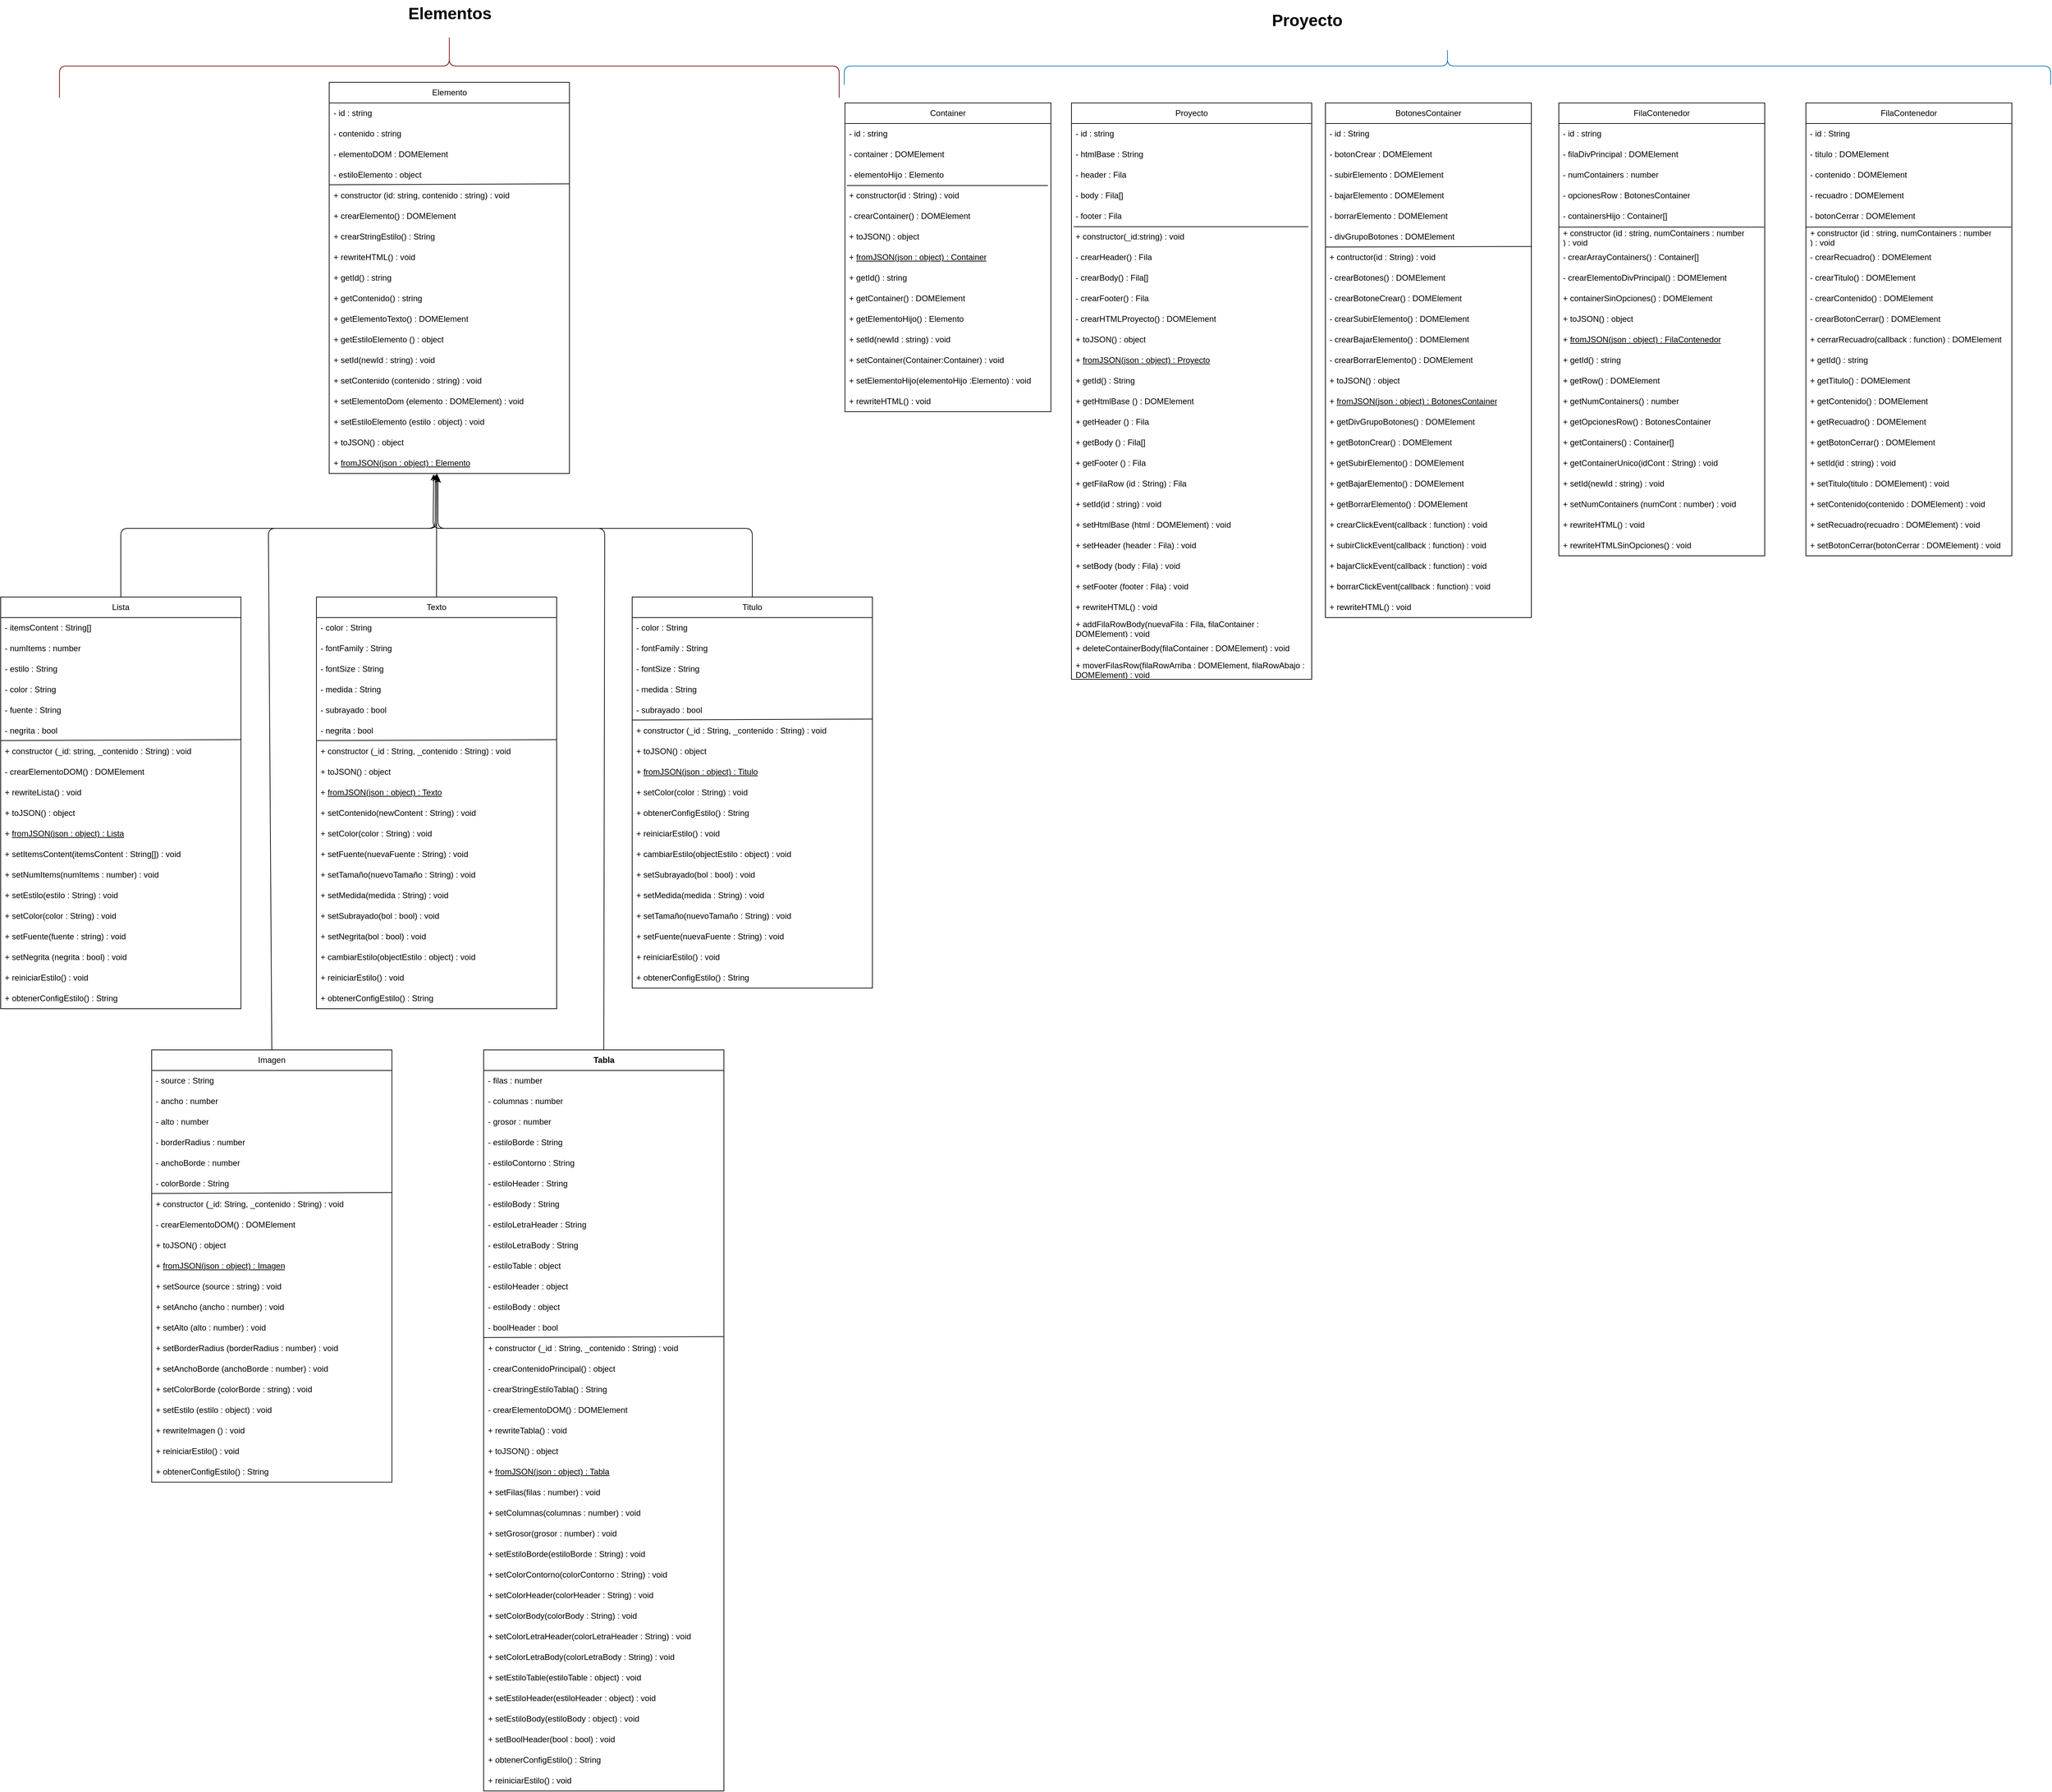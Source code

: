 <mxfile>
    <diagram id="7VFeVDqQQBMO1bz7e1II" name="Page-1">
        <mxGraphModel dx="2210" dy="1326" grid="1" gridSize="10" guides="1" tooltips="1" connect="1" arrows="1" fold="1" page="1" pageScale="1" pageWidth="850" pageHeight="1100" math="0" shadow="0">
            <root>
                <mxCell id="0"/>
                <mxCell id="1" parent="0"/>
                <mxCell id="2" value="Container" style="swimlane;fontStyle=0;childLayout=stackLayout;horizontal=1;startSize=30;horizontalStack=0;resizeParent=1;resizeParentMax=0;resizeLast=0;collapsible=1;marginBottom=0;whiteSpace=wrap;html=1;" parent="1" vertex="1">
                    <mxGeometry y="20" width="300" height="450" as="geometry"/>
                </mxCell>
                <mxCell id="3" value="- id : string" style="text;strokeColor=none;fillColor=none;align=left;verticalAlign=middle;spacingLeft=4;spacingRight=4;overflow=hidden;points=[[0,0.5],[1,0.5]];portConstraint=eastwest;rotatable=0;whiteSpace=wrap;html=1;" parent="2" vertex="1">
                    <mxGeometry y="30" width="300" height="30" as="geometry"/>
                </mxCell>
                <mxCell id="4" value="- container : DOMElement" style="text;strokeColor=none;fillColor=none;align=left;verticalAlign=middle;spacingLeft=4;spacingRight=4;overflow=hidden;points=[[0,0.5],[1,0.5]];portConstraint=eastwest;rotatable=0;whiteSpace=wrap;html=1;" parent="2" vertex="1">
                    <mxGeometry y="60" width="300" height="30" as="geometry"/>
                </mxCell>
                <mxCell id="41" value="- elementoHijo : Elemento" style="text;strokeColor=none;fillColor=none;align=left;verticalAlign=middle;spacingLeft=4;spacingRight=4;overflow=hidden;points=[[0,0.5],[1,0.5]];portConstraint=eastwest;rotatable=0;whiteSpace=wrap;html=1;" parent="2" vertex="1">
                    <mxGeometry y="90" width="300" height="30" as="geometry"/>
                </mxCell>
                <mxCell id="24" value="+ constructor(id : String)&amp;nbsp;: void" style="text;strokeColor=none;fillColor=none;align=left;verticalAlign=middle;spacingLeft=4;spacingRight=4;overflow=hidden;points=[[0,0.5],[1,0.5]];portConstraint=eastwest;rotatable=0;whiteSpace=wrap;html=1;" parent="2" vertex="1">
                    <mxGeometry y="120" width="300" height="30" as="geometry"/>
                </mxCell>
                <mxCell id="25" value="" style="endArrow=none;html=1;exitX=0.009;exitY=0.014;exitDx=0;exitDy=0;exitPerimeter=0;entryX=0.986;entryY=0.014;entryDx=0;entryDy=0;entryPerimeter=0;" parent="2" source="24" target="24" edge="1">
                    <mxGeometry width="50" height="50" relative="1" as="geometry">
                        <mxPoint x="170" y="220" as="sourcePoint"/>
                        <mxPoint x="220" y="170" as="targetPoint"/>
                    </mxGeometry>
                </mxCell>
                <mxCell id="26" value="- crearContainer() : DOMElement" style="text;strokeColor=none;fillColor=none;align=left;verticalAlign=middle;spacingLeft=4;spacingRight=4;overflow=hidden;points=[[0,0.5],[1,0.5]];portConstraint=eastwest;rotatable=0;whiteSpace=wrap;html=1;" parent="2" vertex="1">
                    <mxGeometry y="150" width="300" height="30" as="geometry"/>
                </mxCell>
                <mxCell id="370" value="+ toJSON() : object" style="text;strokeColor=none;fillColor=none;align=left;verticalAlign=middle;spacingLeft=4;spacingRight=4;overflow=hidden;points=[[0,0.5],[1,0.5]];portConstraint=eastwest;rotatable=0;whiteSpace=wrap;html=1;" parent="2" vertex="1">
                    <mxGeometry y="180" width="300" height="30" as="geometry"/>
                </mxCell>
                <mxCell id="371" value="+ &lt;u&gt;fromJSON(json : object) : Container&lt;/u&gt;" style="text;strokeColor=none;fillColor=none;align=left;verticalAlign=middle;spacingLeft=4;spacingRight=4;overflow=hidden;points=[[0,0.5],[1,0.5]];portConstraint=eastwest;rotatable=0;whiteSpace=wrap;html=1;" parent="2" vertex="1">
                    <mxGeometry y="210" width="300" height="30" as="geometry"/>
                </mxCell>
                <mxCell id="91" value="+ getId() : string" style="text;strokeColor=none;fillColor=none;align=left;verticalAlign=middle;spacingLeft=4;spacingRight=4;overflow=hidden;points=[[0,0.5],[1,0.5]];portConstraint=eastwest;rotatable=0;whiteSpace=wrap;html=1;" parent="2" vertex="1">
                    <mxGeometry y="240" width="300" height="30" as="geometry"/>
                </mxCell>
                <mxCell id="27" value="+ getContainer() : DOMElement" style="text;strokeColor=none;fillColor=none;align=left;verticalAlign=middle;spacingLeft=4;spacingRight=4;overflow=hidden;points=[[0,0.5],[1,0.5]];portConstraint=eastwest;rotatable=0;whiteSpace=wrap;html=1;" parent="2" vertex="1">
                    <mxGeometry y="270" width="300" height="30" as="geometry"/>
                </mxCell>
                <mxCell id="92" value="+ getElementoHijo() : Elemento" style="text;strokeColor=none;fillColor=none;align=left;verticalAlign=middle;spacingLeft=4;spacingRight=4;overflow=hidden;points=[[0,0.5],[1,0.5]];portConstraint=eastwest;rotatable=0;whiteSpace=wrap;html=1;" parent="2" vertex="1">
                    <mxGeometry y="300" width="300" height="30" as="geometry"/>
                </mxCell>
                <mxCell id="90" value="+ setId(newId : string) : void" style="text;strokeColor=none;fillColor=none;align=left;verticalAlign=middle;spacingLeft=4;spacingRight=4;overflow=hidden;points=[[0,0.5],[1,0.5]];portConstraint=eastwest;rotatable=0;whiteSpace=wrap;html=1;" parent="2" vertex="1">
                    <mxGeometry y="330" width="300" height="30" as="geometry"/>
                </mxCell>
                <mxCell id="75" value="+ setContainer(Container:Container) : void" style="text;strokeColor=none;fillColor=none;align=left;verticalAlign=middle;spacingLeft=4;spacingRight=4;overflow=hidden;points=[[0,0.5],[1,0.5]];portConstraint=eastwest;rotatable=0;whiteSpace=wrap;html=1;" parent="2" vertex="1">
                    <mxGeometry y="360" width="300" height="30" as="geometry"/>
                </mxCell>
                <mxCell id="93" value="+ setElementoHijo(elementoHijo :Elemento) : void" style="text;strokeColor=none;fillColor=none;align=left;verticalAlign=middle;spacingLeft=4;spacingRight=4;overflow=hidden;points=[[0,0.5],[1,0.5]];portConstraint=eastwest;rotatable=0;whiteSpace=wrap;html=1;" parent="2" vertex="1">
                    <mxGeometry y="390" width="300" height="30" as="geometry"/>
                </mxCell>
                <mxCell id="104" value="+ rewriteHTML() : void" style="text;strokeColor=none;fillColor=none;align=left;verticalAlign=middle;spacingLeft=4;spacingRight=4;overflow=hidden;points=[[0,0.5],[1,0.5]];portConstraint=eastwest;rotatable=0;whiteSpace=wrap;html=1;" parent="2" vertex="1">
                    <mxGeometry y="420" width="300" height="30" as="geometry"/>
                </mxCell>
                <mxCell id="6" value="BotonesContainer" style="swimlane;fontStyle=0;childLayout=stackLayout;horizontal=1;startSize=30;horizontalStack=0;resizeParent=1;resizeParentMax=0;resizeLast=0;collapsible=1;marginBottom=0;whiteSpace=wrap;html=1;" parent="1" vertex="1">
                    <mxGeometry x="700" y="20" width="300" height="750" as="geometry"/>
                </mxCell>
                <mxCell id="7" value="- id : String" style="text;strokeColor=none;fillColor=none;align=left;verticalAlign=middle;spacingLeft=4;spacingRight=4;overflow=hidden;points=[[0,0.5],[1,0.5]];portConstraint=eastwest;rotatable=0;whiteSpace=wrap;html=1;" parent="6" vertex="1">
                    <mxGeometry y="30" width="300" height="30" as="geometry"/>
                </mxCell>
                <mxCell id="390" value="- botonCrear : DOMElement" style="text;strokeColor=none;fillColor=none;align=left;verticalAlign=middle;spacingLeft=4;spacingRight=4;overflow=hidden;points=[[0,0.5],[1,0.5]];portConstraint=eastwest;rotatable=0;whiteSpace=wrap;html=1;" vertex="1" parent="6">
                    <mxGeometry y="60" width="300" height="30" as="geometry"/>
                </mxCell>
                <mxCell id="392" value="- subirElemento : DOMElement" style="text;strokeColor=none;fillColor=none;align=left;verticalAlign=middle;spacingLeft=4;spacingRight=4;overflow=hidden;points=[[0,0.5],[1,0.5]];portConstraint=eastwest;rotatable=0;whiteSpace=wrap;html=1;" vertex="1" parent="6">
                    <mxGeometry y="90" width="300" height="30" as="geometry"/>
                </mxCell>
                <mxCell id="393" value="- bajarElemento : DOMElement" style="text;strokeColor=none;fillColor=none;align=left;verticalAlign=middle;spacingLeft=4;spacingRight=4;overflow=hidden;points=[[0,0.5],[1,0.5]];portConstraint=eastwest;rotatable=0;whiteSpace=wrap;html=1;" vertex="1" parent="6">
                    <mxGeometry y="120" width="300" height="30" as="geometry"/>
                </mxCell>
                <mxCell id="391" value="- borrarElemento : DOMElement" style="text;strokeColor=none;fillColor=none;align=left;verticalAlign=middle;spacingLeft=4;spacingRight=4;overflow=hidden;points=[[0,0.5],[1,0.5]];portConstraint=eastwest;rotatable=0;whiteSpace=wrap;html=1;" vertex="1" parent="6">
                    <mxGeometry y="150" width="300" height="30" as="geometry"/>
                </mxCell>
                <mxCell id="8" value="- divGrupoBotones : DOMElement" style="text;strokeColor=none;fillColor=none;align=left;verticalAlign=middle;spacingLeft=4;spacingRight=4;overflow=hidden;points=[[0,0.5],[1,0.5]];portConstraint=eastwest;rotatable=0;whiteSpace=wrap;html=1;" parent="6" vertex="1">
                    <mxGeometry y="180" width="300" height="30" as="geometry"/>
                </mxCell>
                <mxCell id="9" value="+ contructor(id : String)&amp;nbsp;: void" style="text;strokeColor=none;fillColor=none;align=left;verticalAlign=middle;spacingLeft=4;spacingRight=4;overflow=hidden;points=[[0,0.5],[1,0.5]];portConstraint=eastwest;rotatable=0;whiteSpace=wrap;html=1;" parent="6" vertex="1">
                    <mxGeometry y="210" width="300" height="30" as="geometry"/>
                </mxCell>
                <mxCell id="28" value="- crearBotones() : DOMElement" style="text;strokeColor=none;fillColor=none;align=left;verticalAlign=middle;spacingLeft=4;spacingRight=4;overflow=hidden;points=[[0,0.5],[1,0.5]];portConstraint=eastwest;rotatable=0;whiteSpace=wrap;html=1;" parent="6" vertex="1">
                    <mxGeometry y="240" width="300" height="30" as="geometry"/>
                </mxCell>
                <mxCell id="30" value="" style="endArrow=none;html=1;exitX=0.001;exitY=-0.002;exitDx=0;exitDy=0;exitPerimeter=0;entryX=1.003;entryY=-0.025;entryDx=0;entryDy=0;entryPerimeter=0;" parent="6" source="9" target="9" edge="1">
                    <mxGeometry width="50" height="50" relative="1" as="geometry">
                        <mxPoint x="90" y="180" as="sourcePoint"/>
                        <mxPoint x="140" y="130" as="targetPoint"/>
                    </mxGeometry>
                </mxCell>
                <mxCell id="395" value="- crearBotoneCrear() : DOMElement" style="text;strokeColor=none;fillColor=none;align=left;verticalAlign=middle;spacingLeft=4;spacingRight=4;overflow=hidden;points=[[0,0.5],[1,0.5]];portConstraint=eastwest;rotatable=0;whiteSpace=wrap;html=1;" vertex="1" parent="6">
                    <mxGeometry y="270" width="300" height="30" as="geometry"/>
                </mxCell>
                <mxCell id="396" value="- crearSubirElemento() : DOMElement" style="text;strokeColor=none;fillColor=none;align=left;verticalAlign=middle;spacingLeft=4;spacingRight=4;overflow=hidden;points=[[0,0.5],[1,0.5]];portConstraint=eastwest;rotatable=0;whiteSpace=wrap;html=1;" vertex="1" parent="6">
                    <mxGeometry y="300" width="300" height="30" as="geometry"/>
                </mxCell>
                <mxCell id="397" value="- crearBajarElemento() : DOMElement" style="text;strokeColor=none;fillColor=none;align=left;verticalAlign=middle;spacingLeft=4;spacingRight=4;overflow=hidden;points=[[0,0.5],[1,0.5]];portConstraint=eastwest;rotatable=0;whiteSpace=wrap;html=1;" vertex="1" parent="6">
                    <mxGeometry y="330" width="300" height="30" as="geometry"/>
                </mxCell>
                <mxCell id="398" value="- crearBorrarElemento() : DOMElement" style="text;strokeColor=none;fillColor=none;align=left;verticalAlign=middle;spacingLeft=4;spacingRight=4;overflow=hidden;points=[[0,0.5],[1,0.5]];portConstraint=eastwest;rotatable=0;whiteSpace=wrap;html=1;" vertex="1" parent="6">
                    <mxGeometry y="360" width="300" height="30" as="geometry"/>
                </mxCell>
                <mxCell id="399" value="+ toJSON() : object" style="text;strokeColor=none;fillColor=none;align=left;verticalAlign=middle;spacingLeft=4;spacingRight=4;overflow=hidden;points=[[0,0.5],[1,0.5]];portConstraint=eastwest;rotatable=0;whiteSpace=wrap;html=1;" vertex="1" parent="6">
                    <mxGeometry y="390" width="300" height="30" as="geometry"/>
                </mxCell>
                <mxCell id="400" value="+ &lt;u&gt;fromJSON(json : object) : BotonesContainer&lt;/u&gt;" style="text;strokeColor=none;fillColor=none;align=left;verticalAlign=middle;spacingLeft=4;spacingRight=4;overflow=hidden;points=[[0,0.5],[1,0.5]];portConstraint=eastwest;rotatable=0;whiteSpace=wrap;html=1;" vertex="1" parent="6">
                    <mxGeometry y="420" width="300" height="30" as="geometry"/>
                </mxCell>
                <mxCell id="31" value="+ getDivGrupoBotones() : DOMElement" style="text;strokeColor=none;fillColor=none;align=left;verticalAlign=middle;spacingLeft=4;spacingRight=4;overflow=hidden;points=[[0,0.5],[1,0.5]];portConstraint=eastwest;rotatable=0;whiteSpace=wrap;html=1;" parent="6" vertex="1">
                    <mxGeometry y="450" width="300" height="30" as="geometry"/>
                </mxCell>
                <mxCell id="401" value="+ getBotonCrear() : DOMElement" style="text;strokeColor=none;fillColor=none;align=left;verticalAlign=middle;spacingLeft=4;spacingRight=4;overflow=hidden;points=[[0,0.5],[1,0.5]];portConstraint=eastwest;rotatable=0;whiteSpace=wrap;html=1;" vertex="1" parent="6">
                    <mxGeometry y="480" width="300" height="30" as="geometry"/>
                </mxCell>
                <mxCell id="402" value="+ getSubirElemento() : DOMElement" style="text;strokeColor=none;fillColor=none;align=left;verticalAlign=middle;spacingLeft=4;spacingRight=4;overflow=hidden;points=[[0,0.5],[1,0.5]];portConstraint=eastwest;rotatable=0;whiteSpace=wrap;html=1;" vertex="1" parent="6">
                    <mxGeometry y="510" width="300" height="30" as="geometry"/>
                </mxCell>
                <mxCell id="404" value="+ getBajarElemento() : DOMElement" style="text;strokeColor=none;fillColor=none;align=left;verticalAlign=middle;spacingLeft=4;spacingRight=4;overflow=hidden;points=[[0,0.5],[1,0.5]];portConstraint=eastwest;rotatable=0;whiteSpace=wrap;html=1;" vertex="1" parent="6">
                    <mxGeometry y="540" width="300" height="30" as="geometry"/>
                </mxCell>
                <mxCell id="403" value="+ getBorrarElemento() : DOMElement" style="text;strokeColor=none;fillColor=none;align=left;verticalAlign=middle;spacingLeft=4;spacingRight=4;overflow=hidden;points=[[0,0.5],[1,0.5]];portConstraint=eastwest;rotatable=0;whiteSpace=wrap;html=1;" vertex="1" parent="6">
                    <mxGeometry y="570" width="300" height="30" as="geometry"/>
                </mxCell>
                <mxCell id="405" value="+ crearClickEvent(callback : function) : void" style="text;strokeColor=none;fillColor=none;align=left;verticalAlign=middle;spacingLeft=4;spacingRight=4;overflow=hidden;points=[[0,0.5],[1,0.5]];portConstraint=eastwest;rotatable=0;whiteSpace=wrap;html=1;" vertex="1" parent="6">
                    <mxGeometry y="600" width="300" height="30" as="geometry"/>
                </mxCell>
                <mxCell id="406" value="+ subirClickEvent(callback : function) : void" style="text;strokeColor=none;fillColor=none;align=left;verticalAlign=middle;spacingLeft=4;spacingRight=4;overflow=hidden;points=[[0,0.5],[1,0.5]];portConstraint=eastwest;rotatable=0;whiteSpace=wrap;html=1;" vertex="1" parent="6">
                    <mxGeometry y="630" width="300" height="30" as="geometry"/>
                </mxCell>
                <mxCell id="407" value="+ bajarClickEvent(callback : function) : void" style="text;strokeColor=none;fillColor=none;align=left;verticalAlign=middle;spacingLeft=4;spacingRight=4;overflow=hidden;points=[[0,0.5],[1,0.5]];portConstraint=eastwest;rotatable=0;whiteSpace=wrap;html=1;" vertex="1" parent="6">
                    <mxGeometry y="660" width="300" height="30" as="geometry"/>
                </mxCell>
                <mxCell id="408" value="+ borrarClickEvent(callback : function) : void" style="text;strokeColor=none;fillColor=none;align=left;verticalAlign=middle;spacingLeft=4;spacingRight=4;overflow=hidden;points=[[0,0.5],[1,0.5]];portConstraint=eastwest;rotatable=0;whiteSpace=wrap;html=1;" vertex="1" parent="6">
                    <mxGeometry y="690" width="300" height="30" as="geometry"/>
                </mxCell>
                <mxCell id="409" value="+ rewriteHTML() : void" style="text;strokeColor=none;fillColor=none;align=left;verticalAlign=middle;spacingLeft=4;spacingRight=4;overflow=hidden;points=[[0,0.5],[1,0.5]];portConstraint=eastwest;rotatable=0;whiteSpace=wrap;html=1;" vertex="1" parent="6">
                    <mxGeometry y="720" width="300" height="30" as="geometry"/>
                </mxCell>
                <mxCell id="14" value="FilaContenedor" style="swimlane;fontStyle=0;childLayout=stackLayout;horizontal=1;startSize=30;horizontalStack=0;resizeParent=1;resizeParentMax=0;resizeLast=0;collapsible=1;marginBottom=0;whiteSpace=wrap;html=1;" parent="1" vertex="1">
                    <mxGeometry x="1040" y="20" width="300" height="660" as="geometry"/>
                </mxCell>
                <mxCell id="15" value="- id : string" style="text;strokeColor=none;fillColor=none;align=left;verticalAlign=middle;spacingLeft=4;spacingRight=4;overflow=hidden;points=[[0,0.5],[1,0.5]];portConstraint=eastwest;rotatable=0;whiteSpace=wrap;html=1;" parent="14" vertex="1">
                    <mxGeometry y="30" width="300" height="30" as="geometry"/>
                </mxCell>
                <mxCell id="16" value="- filaDivPrincipal : DOMElement" style="text;strokeColor=none;fillColor=none;align=left;verticalAlign=middle;spacingLeft=4;spacingRight=4;overflow=hidden;points=[[0,0.5],[1,0.5]];portConstraint=eastwest;rotatable=0;whiteSpace=wrap;html=1;" parent="14" vertex="1">
                    <mxGeometry y="60" width="300" height="30" as="geometry"/>
                </mxCell>
                <mxCell id="76" value="- numContainers : number" style="text;strokeColor=none;fillColor=none;align=left;verticalAlign=middle;spacingLeft=4;spacingRight=4;overflow=hidden;points=[[0,0.5],[1,0.5]];portConstraint=eastwest;rotatable=0;whiteSpace=wrap;html=1;" parent="14" vertex="1">
                    <mxGeometry y="90" width="300" height="30" as="geometry"/>
                </mxCell>
                <mxCell id="17" value="- opcionesRow : BotonesContainer" style="text;strokeColor=none;fillColor=none;align=left;verticalAlign=middle;spacingLeft=4;spacingRight=4;overflow=hidden;points=[[0,0.5],[1,0.5]];portConstraint=eastwest;rotatable=0;whiteSpace=wrap;html=1;" parent="14" vertex="1">
                    <mxGeometry y="120" width="300" height="30" as="geometry"/>
                </mxCell>
                <mxCell id="35" value="- containersHijo : Container[]" style="text;strokeColor=none;fillColor=none;align=left;verticalAlign=middle;spacingLeft=4;spacingRight=4;overflow=hidden;points=[[0,0.5],[1,0.5]];portConstraint=eastwest;rotatable=0;whiteSpace=wrap;html=1;" parent="14" vertex="1">
                    <mxGeometry y="150" width="300" height="30" as="geometry"/>
                </mxCell>
                <mxCell id="37" value="+ constructor (id : string, numContainers : number&lt;br&gt;)&amp;nbsp;: void" style="text;strokeColor=none;fillColor=none;align=left;verticalAlign=middle;spacingLeft=4;spacingRight=4;overflow=hidden;points=[[0,0.5],[1,0.5]];portConstraint=eastwest;rotatable=0;whiteSpace=wrap;html=1;" parent="14" vertex="1">
                    <mxGeometry y="180" width="300" height="30" as="geometry"/>
                </mxCell>
                <mxCell id="38" value="" style="endArrow=none;html=1;entryX=-0.002;entryY=0.033;entryDx=0;entryDy=0;entryPerimeter=0;exitX=0.997;exitY=0.032;exitDx=0;exitDy=0;exitPerimeter=0;" parent="14" source="37" target="37" edge="1">
                    <mxGeometry width="50" height="50" relative="1" as="geometry">
                        <mxPoint x="110" y="240" as="sourcePoint"/>
                        <mxPoint x="20" y="250" as="targetPoint"/>
                    </mxGeometry>
                </mxCell>
                <mxCell id="39" value="- crearArrayContainers() : Container[]" style="text;strokeColor=none;fillColor=none;align=left;verticalAlign=middle;spacingLeft=4;spacingRight=4;overflow=hidden;points=[[0,0.5],[1,0.5]];portConstraint=eastwest;rotatable=0;whiteSpace=wrap;html=1;" parent="14" vertex="1">
                    <mxGeometry y="210" width="300" height="30" as="geometry"/>
                </mxCell>
                <mxCell id="410" value="- crearElementoDivPrincipal() : DOMElement" style="text;strokeColor=none;fillColor=none;align=left;verticalAlign=middle;spacingLeft=4;spacingRight=4;overflow=hidden;points=[[0,0.5],[1,0.5]];portConstraint=eastwest;rotatable=0;whiteSpace=wrap;html=1;" vertex="1" parent="14">
                    <mxGeometry y="240" width="300" height="30" as="geometry"/>
                </mxCell>
                <mxCell id="411" value="+ containerSinOpciones() : DOMElement" style="text;strokeColor=none;fillColor=none;align=left;verticalAlign=middle;spacingLeft=4;spacingRight=4;overflow=hidden;points=[[0,0.5],[1,0.5]];portConstraint=eastwest;rotatable=0;whiteSpace=wrap;html=1;" vertex="1" parent="14">
                    <mxGeometry y="270" width="300" height="30" as="geometry"/>
                </mxCell>
                <mxCell id="412" value="+ toJSON() : object" style="text;strokeColor=none;fillColor=none;align=left;verticalAlign=middle;spacingLeft=4;spacingRight=4;overflow=hidden;points=[[0,0.5],[1,0.5]];portConstraint=eastwest;rotatable=0;whiteSpace=wrap;html=1;" vertex="1" parent="14">
                    <mxGeometry y="300" width="300" height="30" as="geometry"/>
                </mxCell>
                <mxCell id="413" value="+ &lt;u&gt;fromJSON(json : object) : FilaContenedor&lt;/u&gt;" style="text;strokeColor=none;fillColor=none;align=left;verticalAlign=middle;spacingLeft=4;spacingRight=4;overflow=hidden;points=[[0,0.5],[1,0.5]];portConstraint=eastwest;rotatable=0;whiteSpace=wrap;html=1;" vertex="1" parent="14">
                    <mxGeometry y="330" width="300" height="30" as="geometry"/>
                </mxCell>
                <mxCell id="80" value="+ getId() : string" style="text;strokeColor=none;fillColor=none;align=left;verticalAlign=middle;spacingLeft=4;spacingRight=4;overflow=hidden;points=[[0,0.5],[1,0.5]];portConstraint=eastwest;rotatable=0;whiteSpace=wrap;html=1;" parent="14" vertex="1">
                    <mxGeometry y="360" width="300" height="30" as="geometry"/>
                </mxCell>
                <mxCell id="40" value="+ getRow() : DOMElement" style="text;strokeColor=none;fillColor=none;align=left;verticalAlign=middle;spacingLeft=4;spacingRight=4;overflow=hidden;points=[[0,0.5],[1,0.5]];portConstraint=eastwest;rotatable=0;whiteSpace=wrap;html=1;" parent="14" vertex="1">
                    <mxGeometry y="390" width="300" height="30" as="geometry"/>
                </mxCell>
                <mxCell id="81" value="+ getNumContainers() : number" style="text;strokeColor=none;fillColor=none;align=left;verticalAlign=middle;spacingLeft=4;spacingRight=4;overflow=hidden;points=[[0,0.5],[1,0.5]];portConstraint=eastwest;rotatable=0;whiteSpace=wrap;html=1;" parent="14" vertex="1">
                    <mxGeometry y="420" width="300" height="30" as="geometry"/>
                </mxCell>
                <mxCell id="82" value="+ getOpcionesRow() : BotonesContainer" style="text;strokeColor=none;fillColor=none;align=left;verticalAlign=middle;spacingLeft=4;spacingRight=4;overflow=hidden;points=[[0,0.5],[1,0.5]];portConstraint=eastwest;rotatable=0;whiteSpace=wrap;html=1;" parent="14" vertex="1">
                    <mxGeometry y="450" width="300" height="30" as="geometry"/>
                </mxCell>
                <mxCell id="83" value="+ getContainers() : Container[]" style="text;strokeColor=none;fillColor=none;align=left;verticalAlign=middle;spacingLeft=4;spacingRight=4;overflow=hidden;points=[[0,0.5],[1,0.5]];portConstraint=eastwest;rotatable=0;whiteSpace=wrap;html=1;" parent="14" vertex="1">
                    <mxGeometry y="480" width="300" height="30" as="geometry"/>
                </mxCell>
                <mxCell id="414" value="+ getContainerUnico(idCont : String) : void" style="text;strokeColor=none;fillColor=none;align=left;verticalAlign=middle;spacingLeft=4;spacingRight=4;overflow=hidden;points=[[0,0.5],[1,0.5]];portConstraint=eastwest;rotatable=0;whiteSpace=wrap;html=1;" vertex="1" parent="14">
                    <mxGeometry y="510" width="300" height="30" as="geometry"/>
                </mxCell>
                <mxCell id="85" value="+ setId(newId : string) : void" style="text;strokeColor=none;fillColor=none;align=left;verticalAlign=middle;spacingLeft=4;spacingRight=4;overflow=hidden;points=[[0,0.5],[1,0.5]];portConstraint=eastwest;rotatable=0;whiteSpace=wrap;html=1;" parent="14" vertex="1">
                    <mxGeometry y="540" width="300" height="30" as="geometry"/>
                </mxCell>
                <mxCell id="86" value="+ setNumContainers&amp;nbsp;(numCont : number) : void" style="text;strokeColor=none;fillColor=none;align=left;verticalAlign=middle;spacingLeft=4;spacingRight=4;overflow=hidden;points=[[0,0.5],[1,0.5]];portConstraint=eastwest;rotatable=0;whiteSpace=wrap;html=1;" parent="14" vertex="1">
                    <mxGeometry y="570" width="300" height="30" as="geometry"/>
                </mxCell>
                <mxCell id="416" value="+ rewriteHTML() : void" style="text;strokeColor=none;fillColor=none;align=left;verticalAlign=middle;spacingLeft=4;spacingRight=4;overflow=hidden;points=[[0,0.5],[1,0.5]];portConstraint=eastwest;rotatable=0;whiteSpace=wrap;html=1;" vertex="1" parent="14">
                    <mxGeometry y="600" width="300" height="30" as="geometry"/>
                </mxCell>
                <mxCell id="417" value="+ rewriteHTMLSinOpciones() : void" style="text;strokeColor=none;fillColor=none;align=left;verticalAlign=middle;spacingLeft=4;spacingRight=4;overflow=hidden;points=[[0,0.5],[1,0.5]];portConstraint=eastwest;rotatable=0;whiteSpace=wrap;html=1;" vertex="1" parent="14">
                    <mxGeometry y="630" width="300" height="30" as="geometry"/>
                </mxCell>
                <mxCell id="285" style="edgeStyle=none;html=1;exitX=0.5;exitY=0;exitDx=0;exitDy=0;entryX=0.453;entryY=1.155;entryDx=0;entryDy=0;entryPerimeter=0;" parent="1" source="43" target="279" edge="1">
                    <mxGeometry relative="1" as="geometry">
                        <Array as="points">
                            <mxPoint x="-135" y="640"/>
                            <mxPoint x="-593" y="640"/>
                        </Array>
                    </mxGeometry>
                </mxCell>
                <mxCell id="43" value="Titulo" style="swimlane;fontStyle=0;childLayout=stackLayout;horizontal=1;startSize=30;horizontalStack=0;resizeParent=1;resizeParentMax=0;resizeLast=0;collapsible=1;marginBottom=0;whiteSpace=wrap;html=1;" parent="1" vertex="1">
                    <mxGeometry x="-310" y="740" width="350" height="570" as="geometry"/>
                </mxCell>
                <mxCell id="111" value="- color : String" style="text;strokeColor=none;fillColor=none;align=left;verticalAlign=middle;spacingLeft=4;spacingRight=4;overflow=hidden;points=[[0,0.5],[1,0.5]];portConstraint=eastwest;rotatable=0;whiteSpace=wrap;html=1;" parent="43" vertex="1">
                    <mxGeometry y="30" width="350" height="30" as="geometry"/>
                </mxCell>
                <mxCell id="306" value="- fontFamily : String" style="text;strokeColor=none;fillColor=none;align=left;verticalAlign=middle;spacingLeft=4;spacingRight=4;overflow=hidden;points=[[0,0.5],[1,0.5]];portConstraint=eastwest;rotatable=0;whiteSpace=wrap;html=1;" parent="43" vertex="1">
                    <mxGeometry y="60" width="350" height="30" as="geometry"/>
                </mxCell>
                <mxCell id="307" value="- fontSize : String" style="text;strokeColor=none;fillColor=none;align=left;verticalAlign=middle;spacingLeft=4;spacingRight=4;overflow=hidden;points=[[0,0.5],[1,0.5]];portConstraint=eastwest;rotatable=0;whiteSpace=wrap;html=1;" parent="43" vertex="1">
                    <mxGeometry y="90" width="350" height="30" as="geometry"/>
                </mxCell>
                <mxCell id="308" value="- medida : String" style="text;strokeColor=none;fillColor=none;align=left;verticalAlign=middle;spacingLeft=4;spacingRight=4;overflow=hidden;points=[[0,0.5],[1,0.5]];portConstraint=eastwest;rotatable=0;whiteSpace=wrap;html=1;" parent="43" vertex="1">
                    <mxGeometry y="120" width="350" height="30" as="geometry"/>
                </mxCell>
                <mxCell id="309" value="- subrayado : bool" style="text;strokeColor=none;fillColor=none;align=left;verticalAlign=middle;spacingLeft=4;spacingRight=4;overflow=hidden;points=[[0,0.5],[1,0.5]];portConstraint=eastwest;rotatable=0;whiteSpace=wrap;html=1;" parent="43" vertex="1">
                    <mxGeometry y="150" width="350" height="30" as="geometry"/>
                </mxCell>
                <mxCell id="310" value="+ constructor (_id : String, _contenido : String) : void" style="text;strokeColor=none;fillColor=none;align=left;verticalAlign=middle;spacingLeft=4;spacingRight=4;overflow=hidden;points=[[0,0.5],[1,0.5]];portConstraint=eastwest;rotatable=0;whiteSpace=wrap;html=1;" parent="43" vertex="1">
                    <mxGeometry y="180" width="350" height="30" as="geometry"/>
                </mxCell>
                <mxCell id="311" value="+ toJSON() : object" style="text;strokeColor=none;fillColor=none;align=left;verticalAlign=middle;spacingLeft=4;spacingRight=4;overflow=hidden;points=[[0,0.5],[1,0.5]];portConstraint=eastwest;rotatable=0;whiteSpace=wrap;html=1;" parent="43" vertex="1">
                    <mxGeometry y="210" width="350" height="30" as="geometry"/>
                </mxCell>
                <mxCell id="312" value="+ &lt;u&gt;fromJSON(json : object) : Titulo&lt;/u&gt;" style="text;strokeColor=none;fillColor=none;align=left;verticalAlign=middle;spacingLeft=4;spacingRight=4;overflow=hidden;points=[[0,0.5],[1,0.5]];portConstraint=eastwest;rotatable=0;whiteSpace=wrap;html=1;" parent="43" vertex="1">
                    <mxGeometry y="240" width="350" height="30" as="geometry"/>
                </mxCell>
                <mxCell id="51" value="" style="endArrow=none;html=1;exitX=-0.001;exitY=-0.024;exitDx=0;exitDy=0;exitPerimeter=0;entryX=0.999;entryY=-0.07;entryDx=0;entryDy=0;entryPerimeter=0;" parent="43" edge="1">
                    <mxGeometry width="50" height="50" relative="1" as="geometry">
                        <mxPoint x="-0.35" y="179.28" as="sourcePoint"/>
                        <mxPoint x="349.65" y="177.9" as="targetPoint"/>
                    </mxGeometry>
                </mxCell>
                <mxCell id="313" value="+ setColor(color : String) : void" style="text;strokeColor=none;fillColor=none;align=left;verticalAlign=middle;spacingLeft=4;spacingRight=4;overflow=hidden;points=[[0,0.5],[1,0.5]];portConstraint=eastwest;rotatable=0;whiteSpace=wrap;html=1;" parent="43" vertex="1">
                    <mxGeometry y="270" width="350" height="30" as="geometry"/>
                </mxCell>
                <mxCell id="320" value="+ obtenerConfigEstilo() : String" style="text;strokeColor=none;fillColor=none;align=left;verticalAlign=middle;spacingLeft=4;spacingRight=4;overflow=hidden;points=[[0,0.5],[1,0.5]];portConstraint=eastwest;rotatable=0;whiteSpace=wrap;html=1;" parent="43" vertex="1">
                    <mxGeometry y="300" width="350" height="30" as="geometry"/>
                </mxCell>
                <mxCell id="319" value="+ reiniciarEstilo() : void" style="text;strokeColor=none;fillColor=none;align=left;verticalAlign=middle;spacingLeft=4;spacingRight=4;overflow=hidden;points=[[0,0.5],[1,0.5]];portConstraint=eastwest;rotatable=0;whiteSpace=wrap;html=1;" parent="43" vertex="1">
                    <mxGeometry y="330" width="350" height="30" as="geometry"/>
                </mxCell>
                <mxCell id="318" value="+ cambiarEstilo(objectEstilo : object) : void" style="text;strokeColor=none;fillColor=none;align=left;verticalAlign=middle;spacingLeft=4;spacingRight=4;overflow=hidden;points=[[0,0.5],[1,0.5]];portConstraint=eastwest;rotatable=0;whiteSpace=wrap;html=1;" parent="43" vertex="1">
                    <mxGeometry y="360" width="350" height="30" as="geometry"/>
                </mxCell>
                <mxCell id="317" value="+ setSubrayado(bol : bool) : void" style="text;strokeColor=none;fillColor=none;align=left;verticalAlign=middle;spacingLeft=4;spacingRight=4;overflow=hidden;points=[[0,0.5],[1,0.5]];portConstraint=eastwest;rotatable=0;whiteSpace=wrap;html=1;" parent="43" vertex="1">
                    <mxGeometry y="390" width="350" height="30" as="geometry"/>
                </mxCell>
                <mxCell id="316" value="+ setMedida(medida : String) : void" style="text;strokeColor=none;fillColor=none;align=left;verticalAlign=middle;spacingLeft=4;spacingRight=4;overflow=hidden;points=[[0,0.5],[1,0.5]];portConstraint=eastwest;rotatable=0;whiteSpace=wrap;html=1;" parent="43" vertex="1">
                    <mxGeometry y="420" width="350" height="30" as="geometry"/>
                </mxCell>
                <mxCell id="315" value="+ setTamaño(nuevoTamaño : String) : void" style="text;strokeColor=none;fillColor=none;align=left;verticalAlign=middle;spacingLeft=4;spacingRight=4;overflow=hidden;points=[[0,0.5],[1,0.5]];portConstraint=eastwest;rotatable=0;whiteSpace=wrap;html=1;" parent="43" vertex="1">
                    <mxGeometry y="450" width="350" height="30" as="geometry"/>
                </mxCell>
                <mxCell id="314" value="+ setFuente(nuevaFuente : String) : void" style="text;strokeColor=none;fillColor=none;align=left;verticalAlign=middle;spacingLeft=4;spacingRight=4;overflow=hidden;points=[[0,0.5],[1,0.5]];portConstraint=eastwest;rotatable=0;whiteSpace=wrap;html=1;" parent="43" vertex="1">
                    <mxGeometry y="480" width="350" height="30" as="geometry"/>
                </mxCell>
                <mxCell id="368" value="+ reiniciarEstilo() : void" style="text;strokeColor=none;fillColor=none;align=left;verticalAlign=middle;spacingLeft=4;spacingRight=4;overflow=hidden;points=[[0,0.5],[1,0.5]];portConstraint=eastwest;rotatable=0;whiteSpace=wrap;html=1;" parent="43" vertex="1">
                    <mxGeometry y="510" width="350" height="30" as="geometry"/>
                </mxCell>
                <mxCell id="369" value="+ obtenerConfigEstilo() : String" style="text;strokeColor=none;fillColor=none;align=left;verticalAlign=middle;spacingLeft=4;spacingRight=4;overflow=hidden;points=[[0,0.5],[1,0.5]];portConstraint=eastwest;rotatable=0;whiteSpace=wrap;html=1;" parent="43" vertex="1">
                    <mxGeometry y="540" width="350" height="30" as="geometry"/>
                </mxCell>
                <mxCell id="53" value="Proyecto" style="swimlane;fontStyle=0;childLayout=stackLayout;horizontal=1;startSize=30;horizontalStack=0;resizeParent=1;resizeParentMax=0;resizeLast=0;collapsible=1;marginBottom=0;whiteSpace=wrap;html=1;" parent="1" vertex="1">
                    <mxGeometry x="330" y="20" width="350" height="840" as="geometry"/>
                </mxCell>
                <mxCell id="54" value="- id : string" style="text;strokeColor=none;fillColor=none;align=left;verticalAlign=middle;spacingLeft=4;spacingRight=4;overflow=hidden;points=[[0,0.5],[1,0.5]];portConstraint=eastwest;rotatable=0;whiteSpace=wrap;html=1;" parent="53" vertex="1">
                    <mxGeometry y="30" width="350" height="30" as="geometry"/>
                </mxCell>
                <mxCell id="62" value="- htmlBase : String" style="text;strokeColor=none;fillColor=none;align=left;verticalAlign=middle;spacingLeft=4;spacingRight=4;overflow=hidden;points=[[0,0.5],[1,0.5]];portConstraint=eastwest;rotatable=0;whiteSpace=wrap;html=1;" parent="53" vertex="1">
                    <mxGeometry y="60" width="350" height="30" as="geometry"/>
                </mxCell>
                <mxCell id="372" value="- header : Fila" style="text;strokeColor=none;fillColor=none;align=left;verticalAlign=middle;spacingLeft=4;spacingRight=4;overflow=hidden;points=[[0,0.5],[1,0.5]];portConstraint=eastwest;rotatable=0;whiteSpace=wrap;html=1;" parent="53" vertex="1">
                    <mxGeometry y="90" width="350" height="30" as="geometry"/>
                </mxCell>
                <mxCell id="373" value="- body : Fila[]" style="text;strokeColor=none;fillColor=none;align=left;verticalAlign=middle;spacingLeft=4;spacingRight=4;overflow=hidden;points=[[0,0.5],[1,0.5]];portConstraint=eastwest;rotatable=0;whiteSpace=wrap;html=1;" parent="53" vertex="1">
                    <mxGeometry y="120" width="350" height="30" as="geometry"/>
                </mxCell>
                <mxCell id="374" value="- footer : Fila" style="text;strokeColor=none;fillColor=none;align=left;verticalAlign=middle;spacingLeft=4;spacingRight=4;overflow=hidden;points=[[0,0.5],[1,0.5]];portConstraint=eastwest;rotatable=0;whiteSpace=wrap;html=1;" parent="53" vertex="1">
                    <mxGeometry y="150" width="350" height="30" as="geometry"/>
                </mxCell>
                <mxCell id="57" value="+ constructor(_id:string)&amp;nbsp;: void" style="text;strokeColor=none;fillColor=none;align=left;verticalAlign=middle;spacingLeft=4;spacingRight=4;overflow=hidden;points=[[0,0.5],[1,0.5]];portConstraint=eastwest;rotatable=0;whiteSpace=wrap;html=1;" parent="53" vertex="1">
                    <mxGeometry y="180" width="350" height="30" as="geometry"/>
                </mxCell>
                <mxCell id="58" value="" style="endArrow=none;html=1;exitX=0.009;exitY=0.014;exitDx=0;exitDy=0;exitPerimeter=0;entryX=0.986;entryY=0.014;entryDx=0;entryDy=0;entryPerimeter=0;" parent="53" source="57" target="57" edge="1">
                    <mxGeometry width="50" height="50" relative="1" as="geometry">
                        <mxPoint x="170" y="220" as="sourcePoint"/>
                        <mxPoint x="220" y="170" as="targetPoint"/>
                    </mxGeometry>
                </mxCell>
                <mxCell id="59" value="- crearHeader() : Fila" style="text;strokeColor=none;fillColor=none;align=left;verticalAlign=middle;spacingLeft=4;spacingRight=4;overflow=hidden;points=[[0,0.5],[1,0.5]];portConstraint=eastwest;rotatable=0;whiteSpace=wrap;html=1;" parent="53" vertex="1">
                    <mxGeometry y="210" width="350" height="30" as="geometry"/>
                </mxCell>
                <mxCell id="377" value="- crearBody() : Fila[]" style="text;strokeColor=none;fillColor=none;align=left;verticalAlign=middle;spacingLeft=4;spacingRight=4;overflow=hidden;points=[[0,0.5],[1,0.5]];portConstraint=eastwest;rotatable=0;whiteSpace=wrap;html=1;" parent="53" vertex="1">
                    <mxGeometry y="240" width="350" height="30" as="geometry"/>
                </mxCell>
                <mxCell id="376" value="- crearFooter() : Fila" style="text;strokeColor=none;fillColor=none;align=left;verticalAlign=middle;spacingLeft=4;spacingRight=4;overflow=hidden;points=[[0,0.5],[1,0.5]];portConstraint=eastwest;rotatable=0;whiteSpace=wrap;html=1;" parent="53" vertex="1">
                    <mxGeometry y="270" width="350" height="30" as="geometry"/>
                </mxCell>
                <mxCell id="108" value="- crearHTMLProyecto() : DOMElement" style="text;strokeColor=none;fillColor=none;align=left;verticalAlign=middle;spacingLeft=4;spacingRight=4;overflow=hidden;points=[[0,0.5],[1,0.5]];portConstraint=eastwest;rotatable=0;whiteSpace=wrap;html=1;" parent="53" vertex="1">
                    <mxGeometry y="300" width="350" height="30" as="geometry"/>
                </mxCell>
                <mxCell id="378" value="+ toJSON() : object" style="text;strokeColor=none;fillColor=none;align=left;verticalAlign=middle;spacingLeft=4;spacingRight=4;overflow=hidden;points=[[0,0.5],[1,0.5]];portConstraint=eastwest;rotatable=0;whiteSpace=wrap;html=1;" parent="53" vertex="1">
                    <mxGeometry y="330" width="350" height="30" as="geometry"/>
                </mxCell>
                <mxCell id="379" value="+ &lt;u&gt;fromJSON(json : object) : Proyecto&lt;/u&gt;" style="text;strokeColor=none;fillColor=none;align=left;verticalAlign=middle;spacingLeft=4;spacingRight=4;overflow=hidden;points=[[0,0.5],[1,0.5]];portConstraint=eastwest;rotatable=0;whiteSpace=wrap;html=1;" parent="53" vertex="1">
                    <mxGeometry y="360" width="350" height="30" as="geometry"/>
                </mxCell>
                <mxCell id="94" value="+ getId() : String" style="text;strokeColor=none;fillColor=none;align=left;verticalAlign=middle;spacingLeft=4;spacingRight=4;overflow=hidden;points=[[0,0.5],[1,0.5]];portConstraint=eastwest;rotatable=0;whiteSpace=wrap;html=1;" parent="53" vertex="1">
                    <mxGeometry y="390" width="350" height="30" as="geometry"/>
                </mxCell>
                <mxCell id="96" value="+ getHtmlBase&amp;nbsp;() : DOMElement" style="text;strokeColor=none;fillColor=none;align=left;verticalAlign=middle;spacingLeft=4;spacingRight=4;overflow=hidden;points=[[0,0.5],[1,0.5]];portConstraint=eastwest;rotatable=0;whiteSpace=wrap;html=1;" parent="53" vertex="1">
                    <mxGeometry y="420" width="350" height="30" as="geometry"/>
                </mxCell>
                <mxCell id="380" value="+ getHeader () : Fila" style="text;strokeColor=none;fillColor=none;align=left;verticalAlign=middle;spacingLeft=4;spacingRight=4;overflow=hidden;points=[[0,0.5],[1,0.5]];portConstraint=eastwest;rotatable=0;whiteSpace=wrap;html=1;" parent="53" vertex="1">
                    <mxGeometry y="450" width="350" height="30" as="geometry"/>
                </mxCell>
                <mxCell id="381" value="+ getBody () : Fila[]" style="text;strokeColor=none;fillColor=none;align=left;verticalAlign=middle;spacingLeft=4;spacingRight=4;overflow=hidden;points=[[0,0.5],[1,0.5]];portConstraint=eastwest;rotatable=0;whiteSpace=wrap;html=1;" parent="53" vertex="1">
                    <mxGeometry y="480" width="350" height="30" as="geometry"/>
                </mxCell>
                <mxCell id="382" value="+ getFooter () : Fila" style="text;strokeColor=none;fillColor=none;align=left;verticalAlign=middle;spacingLeft=4;spacingRight=4;overflow=hidden;points=[[0,0.5],[1,0.5]];portConstraint=eastwest;rotatable=0;whiteSpace=wrap;html=1;" parent="53" vertex="1">
                    <mxGeometry y="510" width="350" height="30" as="geometry"/>
                </mxCell>
                <mxCell id="383" value="+ getFilaRow (id : String) : Fila" style="text;strokeColor=none;fillColor=none;align=left;verticalAlign=middle;spacingLeft=4;spacingRight=4;overflow=hidden;points=[[0,0.5],[1,0.5]];portConstraint=eastwest;rotatable=0;whiteSpace=wrap;html=1;" parent="53" vertex="1">
                    <mxGeometry y="540" width="350" height="30" as="geometry"/>
                </mxCell>
                <mxCell id="95" value="+ setId(id : string) : void" style="text;strokeColor=none;fillColor=none;align=left;verticalAlign=middle;spacingLeft=4;spacingRight=4;overflow=hidden;points=[[0,0.5],[1,0.5]];portConstraint=eastwest;rotatable=0;whiteSpace=wrap;html=1;" parent="53" vertex="1">
                    <mxGeometry y="570" width="350" height="30" as="geometry"/>
                </mxCell>
                <mxCell id="99" value="+ setHtmlBase&amp;nbsp;(html : DOMElement) : void" style="text;strokeColor=none;fillColor=none;align=left;verticalAlign=middle;spacingLeft=4;spacingRight=4;overflow=hidden;points=[[0,0.5],[1,0.5]];portConstraint=eastwest;rotatable=0;whiteSpace=wrap;html=1;" parent="53" vertex="1">
                    <mxGeometry y="600" width="350" height="30" as="geometry"/>
                </mxCell>
                <mxCell id="384" value="+ setHeader (header : Fila) : void" style="text;strokeColor=none;fillColor=none;align=left;verticalAlign=middle;spacingLeft=4;spacingRight=4;overflow=hidden;points=[[0,0.5],[1,0.5]];portConstraint=eastwest;rotatable=0;whiteSpace=wrap;html=1;" vertex="1" parent="53">
                    <mxGeometry y="630" width="350" height="30" as="geometry"/>
                </mxCell>
                <mxCell id="385" value="+ setBody (body : Fila) : void" style="text;strokeColor=none;fillColor=none;align=left;verticalAlign=middle;spacingLeft=4;spacingRight=4;overflow=hidden;points=[[0,0.5],[1,0.5]];portConstraint=eastwest;rotatable=0;whiteSpace=wrap;html=1;" vertex="1" parent="53">
                    <mxGeometry y="660" width="350" height="30" as="geometry"/>
                </mxCell>
                <mxCell id="386" value="+ setFooter (footer : Fila) : void" style="text;strokeColor=none;fillColor=none;align=left;verticalAlign=middle;spacingLeft=4;spacingRight=4;overflow=hidden;points=[[0,0.5],[1,0.5]];portConstraint=eastwest;rotatable=0;whiteSpace=wrap;html=1;" vertex="1" parent="53">
                    <mxGeometry y="690" width="350" height="30" as="geometry"/>
                </mxCell>
                <mxCell id="64" value="+ rewriteHTML() : void" style="text;strokeColor=none;fillColor=none;align=left;verticalAlign=middle;spacingLeft=4;spacingRight=4;overflow=hidden;points=[[0,0.5],[1,0.5]];portConstraint=eastwest;rotatable=0;whiteSpace=wrap;html=1;" parent="53" vertex="1">
                    <mxGeometry y="720" width="350" height="30" as="geometry"/>
                </mxCell>
                <mxCell id="387" value="+ addFilaRowBody(nuevaFila : Fila, filaContainer : DOMElement) : void" style="text;strokeColor=none;fillColor=none;align=left;verticalAlign=middle;spacingLeft=4;spacingRight=4;overflow=hidden;points=[[0,0.5],[1,0.5]];portConstraint=eastwest;rotatable=0;whiteSpace=wrap;html=1;" vertex="1" parent="53">
                    <mxGeometry y="750" width="350" height="30" as="geometry"/>
                </mxCell>
                <mxCell id="388" value="+ deleteContainerBody(filaContainer : DOMElement) : void" style="text;strokeColor=none;fillColor=none;align=left;verticalAlign=middle;spacingLeft=4;spacingRight=4;overflow=hidden;points=[[0,0.5],[1,0.5]];portConstraint=eastwest;rotatable=0;whiteSpace=wrap;html=1;" vertex="1" parent="53">
                    <mxGeometry y="780" width="350" height="30" as="geometry"/>
                </mxCell>
                <mxCell id="389" value="+ moverFilasRow(filaRowArriba : DOMElement, filaRowAbajo : DOMElement) : void" style="text;strokeColor=none;fillColor=none;align=left;verticalAlign=middle;spacingLeft=4;spacingRight=4;overflow=hidden;points=[[0,0.5],[1,0.5]];portConstraint=eastwest;rotatable=0;whiteSpace=wrap;html=1;" vertex="1" parent="53">
                    <mxGeometry y="810" width="350" height="30" as="geometry"/>
                </mxCell>
                <mxCell id="284" style="edgeStyle=none;html=1;exitX=0.5;exitY=0;exitDx=0;exitDy=0;entryX=0.447;entryY=1.018;entryDx=0;entryDy=0;entryPerimeter=0;" parent="1" source="123" target="279" edge="1">
                    <mxGeometry relative="1" as="geometry">
                        <mxPoint x="-590" y="560" as="targetPoint"/>
                    </mxGeometry>
                </mxCell>
                <mxCell id="123" value="Texto" style="swimlane;fontStyle=0;childLayout=stackLayout;horizontal=1;startSize=30;horizontalStack=0;resizeParent=1;resizeParentMax=0;resizeLast=0;collapsible=1;marginBottom=0;whiteSpace=wrap;html=1;" parent="1" vertex="1">
                    <mxGeometry x="-770" y="740" width="350" height="600" as="geometry"/>
                </mxCell>
                <mxCell id="124" value="- color : String" style="text;strokeColor=none;fillColor=none;align=left;verticalAlign=middle;spacingLeft=4;spacingRight=4;overflow=hidden;points=[[0,0.5],[1,0.5]];portConstraint=eastwest;rotatable=0;whiteSpace=wrap;html=1;" parent="123" vertex="1">
                    <mxGeometry y="30" width="350" height="30" as="geometry"/>
                </mxCell>
                <mxCell id="125" value="- fontFamily : String" style="text;strokeColor=none;fillColor=none;align=left;verticalAlign=middle;spacingLeft=4;spacingRight=4;overflow=hidden;points=[[0,0.5],[1,0.5]];portConstraint=eastwest;rotatable=0;whiteSpace=wrap;html=1;" parent="123" vertex="1">
                    <mxGeometry y="60" width="350" height="30" as="geometry"/>
                </mxCell>
                <mxCell id="290" value="- fontSize : String" style="text;strokeColor=none;fillColor=none;align=left;verticalAlign=middle;spacingLeft=4;spacingRight=4;overflow=hidden;points=[[0,0.5],[1,0.5]];portConstraint=eastwest;rotatable=0;whiteSpace=wrap;html=1;" parent="123" vertex="1">
                    <mxGeometry y="90" width="350" height="30" as="geometry"/>
                </mxCell>
                <mxCell id="291" value="- medida : String" style="text;strokeColor=none;fillColor=none;align=left;verticalAlign=middle;spacingLeft=4;spacingRight=4;overflow=hidden;points=[[0,0.5],[1,0.5]];portConstraint=eastwest;rotatable=0;whiteSpace=wrap;html=1;" parent="123" vertex="1">
                    <mxGeometry y="120" width="350" height="30" as="geometry"/>
                </mxCell>
                <mxCell id="292" value="- subrayado : bool" style="text;strokeColor=none;fillColor=none;align=left;verticalAlign=middle;spacingLeft=4;spacingRight=4;overflow=hidden;points=[[0,0.5],[1,0.5]];portConstraint=eastwest;rotatable=0;whiteSpace=wrap;html=1;" parent="123" vertex="1">
                    <mxGeometry y="150" width="350" height="30" as="geometry"/>
                </mxCell>
                <mxCell id="293" value="- negrita : bool" style="text;strokeColor=none;fillColor=none;align=left;verticalAlign=middle;spacingLeft=4;spacingRight=4;overflow=hidden;points=[[0,0.5],[1,0.5]];portConstraint=eastwest;rotatable=0;whiteSpace=wrap;html=1;" parent="123" vertex="1">
                    <mxGeometry y="180" width="350" height="30" as="geometry"/>
                </mxCell>
                <mxCell id="129" value="+ constructor (_id : String, _contenido : String) : void" style="text;strokeColor=none;fillColor=none;align=left;verticalAlign=middle;spacingLeft=4;spacingRight=4;overflow=hidden;points=[[0,0.5],[1,0.5]];portConstraint=eastwest;rotatable=0;whiteSpace=wrap;html=1;" parent="123" vertex="1">
                    <mxGeometry y="210" width="350" height="30" as="geometry"/>
                </mxCell>
                <mxCell id="131" value="" style="endArrow=none;html=1;exitX=-0.001;exitY=-0.024;exitDx=0;exitDy=0;exitPerimeter=0;entryX=0.999;entryY=-0.07;entryDx=0;entryDy=0;entryPerimeter=0;" parent="123" source="129" target="129" edge="1">
                    <mxGeometry width="50" height="50" relative="1" as="geometry">
                        <mxPoint x="50" y="110" as="sourcePoint"/>
                        <mxPoint x="100" y="60" as="targetPoint"/>
                    </mxGeometry>
                </mxCell>
                <mxCell id="294" value="+ toJSON() : object" style="text;strokeColor=none;fillColor=none;align=left;verticalAlign=middle;spacingLeft=4;spacingRight=4;overflow=hidden;points=[[0,0.5],[1,0.5]];portConstraint=eastwest;rotatable=0;whiteSpace=wrap;html=1;" parent="123" vertex="1">
                    <mxGeometry y="240" width="350" height="30" as="geometry"/>
                </mxCell>
                <mxCell id="295" value="+ &lt;u&gt;fromJSON(json : object) : Texto&lt;/u&gt;" style="text;strokeColor=none;fillColor=none;align=left;verticalAlign=middle;spacingLeft=4;spacingRight=4;overflow=hidden;points=[[0,0.5],[1,0.5]];portConstraint=eastwest;rotatable=0;whiteSpace=wrap;html=1;" parent="123" vertex="1">
                    <mxGeometry y="270" width="350" height="30" as="geometry"/>
                </mxCell>
                <mxCell id="296" value="+ setContenido(newContent : String) : void" style="text;strokeColor=none;fillColor=none;align=left;verticalAlign=middle;spacingLeft=4;spacingRight=4;overflow=hidden;points=[[0,0.5],[1,0.5]];portConstraint=eastwest;rotatable=0;whiteSpace=wrap;html=1;" parent="123" vertex="1">
                    <mxGeometry y="300" width="350" height="30" as="geometry"/>
                </mxCell>
                <mxCell id="297" value="+ setColor(color : String) : void" style="text;strokeColor=none;fillColor=none;align=left;verticalAlign=middle;spacingLeft=4;spacingRight=4;overflow=hidden;points=[[0,0.5],[1,0.5]];portConstraint=eastwest;rotatable=0;whiteSpace=wrap;html=1;" parent="123" vertex="1">
                    <mxGeometry y="330" width="350" height="30" as="geometry"/>
                </mxCell>
                <mxCell id="298" value="+ setFuente(nuevaFuente : String) : void" style="text;strokeColor=none;fillColor=none;align=left;verticalAlign=middle;spacingLeft=4;spacingRight=4;overflow=hidden;points=[[0,0.5],[1,0.5]];portConstraint=eastwest;rotatable=0;whiteSpace=wrap;html=1;" parent="123" vertex="1">
                    <mxGeometry y="360" width="350" height="30" as="geometry"/>
                </mxCell>
                <mxCell id="299" value="+ setTamaño(nuevoTamaño : String) : void" style="text;strokeColor=none;fillColor=none;align=left;verticalAlign=middle;spacingLeft=4;spacingRight=4;overflow=hidden;points=[[0,0.5],[1,0.5]];portConstraint=eastwest;rotatable=0;whiteSpace=wrap;html=1;" parent="123" vertex="1">
                    <mxGeometry y="390" width="350" height="30" as="geometry"/>
                </mxCell>
                <mxCell id="300" value="+ setMedida(medida : String) : void" style="text;strokeColor=none;fillColor=none;align=left;verticalAlign=middle;spacingLeft=4;spacingRight=4;overflow=hidden;points=[[0,0.5],[1,0.5]];portConstraint=eastwest;rotatable=0;whiteSpace=wrap;html=1;" parent="123" vertex="1">
                    <mxGeometry y="420" width="350" height="30" as="geometry"/>
                </mxCell>
                <mxCell id="301" value="+ setSubrayado(bol : bool) : void" style="text;strokeColor=none;fillColor=none;align=left;verticalAlign=middle;spacingLeft=4;spacingRight=4;overflow=hidden;points=[[0,0.5],[1,0.5]];portConstraint=eastwest;rotatable=0;whiteSpace=wrap;html=1;" parent="123" vertex="1">
                    <mxGeometry y="450" width="350" height="30" as="geometry"/>
                </mxCell>
                <mxCell id="302" value="+ setNegrita(bol : bool) : void" style="text;strokeColor=none;fillColor=none;align=left;verticalAlign=middle;spacingLeft=4;spacingRight=4;overflow=hidden;points=[[0,0.5],[1,0.5]];portConstraint=eastwest;rotatable=0;whiteSpace=wrap;html=1;" parent="123" vertex="1">
                    <mxGeometry y="480" width="350" height="30" as="geometry"/>
                </mxCell>
                <mxCell id="303" value="+ cambiarEstilo(objectEstilo : object) : void" style="text;strokeColor=none;fillColor=none;align=left;verticalAlign=middle;spacingLeft=4;spacingRight=4;overflow=hidden;points=[[0,0.5],[1,0.5]];portConstraint=eastwest;rotatable=0;whiteSpace=wrap;html=1;" parent="123" vertex="1">
                    <mxGeometry y="510" width="350" height="30" as="geometry"/>
                </mxCell>
                <mxCell id="304" value="+ reiniciarEstilo() : void" style="text;strokeColor=none;fillColor=none;align=left;verticalAlign=middle;spacingLeft=4;spacingRight=4;overflow=hidden;points=[[0,0.5],[1,0.5]];portConstraint=eastwest;rotatable=0;whiteSpace=wrap;html=1;" parent="123" vertex="1">
                    <mxGeometry y="540" width="350" height="30" as="geometry"/>
                </mxCell>
                <mxCell id="305" value="+ obtenerConfigEstilo() : String" style="text;strokeColor=none;fillColor=none;align=left;verticalAlign=middle;spacingLeft=4;spacingRight=4;overflow=hidden;points=[[0,0.5],[1,0.5]];portConstraint=eastwest;rotatable=0;whiteSpace=wrap;html=1;" parent="123" vertex="1">
                    <mxGeometry y="570" width="350" height="30" as="geometry"/>
                </mxCell>
                <mxCell id="287" style="edgeStyle=none;html=1;exitX=0.5;exitY=0;exitDx=0;exitDy=0;entryX=0.435;entryY=1.035;entryDx=0;entryDy=0;entryPerimeter=0;" parent="1" source="164" target="279" edge="1">
                    <mxGeometry relative="1" as="geometry">
                        <Array as="points">
                            <mxPoint x="-350" y="640"/>
                            <mxPoint x="-600" y="640"/>
                        </Array>
                    </mxGeometry>
                </mxCell>
                <mxCell id="164" value="Tabla" style="swimlane;fontStyle=1;childLayout=stackLayout;horizontal=1;startSize=30;horizontalStack=0;resizeParent=1;resizeParentMax=0;resizeLast=0;collapsible=1;marginBottom=0;whiteSpace=wrap;html=1;" parent="1" vertex="1">
                    <mxGeometry x="-526.39" y="1400" width="350" height="1080" as="geometry"/>
                </mxCell>
                <mxCell id="337" value="- filas : number" style="text;strokeColor=none;fillColor=none;align=left;verticalAlign=middle;spacingLeft=4;spacingRight=4;overflow=hidden;points=[[0,0.5],[1,0.5]];portConstraint=eastwest;rotatable=0;whiteSpace=wrap;html=1;" parent="164" vertex="1">
                    <mxGeometry y="30" width="350" height="30" as="geometry"/>
                </mxCell>
                <mxCell id="339" value="- columnas : number" style="text;strokeColor=none;fillColor=none;align=left;verticalAlign=middle;spacingLeft=4;spacingRight=4;overflow=hidden;points=[[0,0.5],[1,0.5]];portConstraint=eastwest;rotatable=0;whiteSpace=wrap;html=1;" parent="164" vertex="1">
                    <mxGeometry y="60" width="350" height="30" as="geometry"/>
                </mxCell>
                <mxCell id="346" value="- grosor : number" style="text;strokeColor=none;fillColor=none;align=left;verticalAlign=middle;spacingLeft=4;spacingRight=4;overflow=hidden;points=[[0,0.5],[1,0.5]];portConstraint=eastwest;rotatable=0;whiteSpace=wrap;html=1;" parent="164" vertex="1">
                    <mxGeometry y="90" width="350" height="30" as="geometry"/>
                </mxCell>
                <mxCell id="349" value="- estiloBorde : String" style="text;strokeColor=none;fillColor=none;align=left;verticalAlign=middle;spacingLeft=4;spacingRight=4;overflow=hidden;points=[[0,0.5],[1,0.5]];portConstraint=eastwest;rotatable=0;whiteSpace=wrap;html=1;" parent="164" vertex="1">
                    <mxGeometry y="120" width="350" height="30" as="geometry"/>
                </mxCell>
                <mxCell id="348" value="- estiloContorno : String" style="text;strokeColor=none;fillColor=none;align=left;verticalAlign=middle;spacingLeft=4;spacingRight=4;overflow=hidden;points=[[0,0.5],[1,0.5]];portConstraint=eastwest;rotatable=0;whiteSpace=wrap;html=1;" parent="164" vertex="1">
                    <mxGeometry y="150" width="350" height="30" as="geometry"/>
                </mxCell>
                <mxCell id="347" value="- estiloHeader : String" style="text;strokeColor=none;fillColor=none;align=left;verticalAlign=middle;spacingLeft=4;spacingRight=4;overflow=hidden;points=[[0,0.5],[1,0.5]];portConstraint=eastwest;rotatable=0;whiteSpace=wrap;html=1;" parent="164" vertex="1">
                    <mxGeometry y="180" width="350" height="30" as="geometry"/>
                </mxCell>
                <mxCell id="345" value="- estiloBody : String" style="text;strokeColor=none;fillColor=none;align=left;verticalAlign=middle;spacingLeft=4;spacingRight=4;overflow=hidden;points=[[0,0.5],[1,0.5]];portConstraint=eastwest;rotatable=0;whiteSpace=wrap;html=1;" parent="164" vertex="1">
                    <mxGeometry y="210" width="350" height="30" as="geometry"/>
                </mxCell>
                <mxCell id="344" value="- estiloLetraHeader : String" style="text;strokeColor=none;fillColor=none;align=left;verticalAlign=middle;spacingLeft=4;spacingRight=4;overflow=hidden;points=[[0,0.5],[1,0.5]];portConstraint=eastwest;rotatable=0;whiteSpace=wrap;html=1;" parent="164" vertex="1">
                    <mxGeometry y="240" width="350" height="30" as="geometry"/>
                </mxCell>
                <mxCell id="343" value="- estiloLetraBody&amp;nbsp;: String" style="text;strokeColor=none;fillColor=none;align=left;verticalAlign=middle;spacingLeft=4;spacingRight=4;overflow=hidden;points=[[0,0.5],[1,0.5]];portConstraint=eastwest;rotatable=0;whiteSpace=wrap;html=1;" parent="164" vertex="1">
                    <mxGeometry y="270" width="350" height="30" as="geometry"/>
                </mxCell>
                <mxCell id="342" value="- estiloTable : object" style="text;strokeColor=none;fillColor=none;align=left;verticalAlign=middle;spacingLeft=4;spacingRight=4;overflow=hidden;points=[[0,0.5],[1,0.5]];portConstraint=eastwest;rotatable=0;whiteSpace=wrap;html=1;" parent="164" vertex="1">
                    <mxGeometry y="300" width="350" height="30" as="geometry"/>
                </mxCell>
                <mxCell id="341" value="- estiloHeader : object" style="text;strokeColor=none;fillColor=none;align=left;verticalAlign=middle;spacingLeft=4;spacingRight=4;overflow=hidden;points=[[0,0.5],[1,0.5]];portConstraint=eastwest;rotatable=0;whiteSpace=wrap;html=1;" parent="164" vertex="1">
                    <mxGeometry y="330" width="350" height="30" as="geometry"/>
                </mxCell>
                <mxCell id="340" value="- estiloBody : object" style="text;strokeColor=none;fillColor=none;align=left;verticalAlign=middle;spacingLeft=4;spacingRight=4;overflow=hidden;points=[[0,0.5],[1,0.5]];portConstraint=eastwest;rotatable=0;whiteSpace=wrap;html=1;" parent="164" vertex="1">
                    <mxGeometry y="360" width="350" height="30" as="geometry"/>
                </mxCell>
                <mxCell id="169" value="- boolHeader : bool" style="text;strokeColor=none;fillColor=none;align=left;verticalAlign=middle;spacingLeft=4;spacingRight=4;overflow=hidden;points=[[0,0.5],[1,0.5]];portConstraint=eastwest;rotatable=0;whiteSpace=wrap;html=1;" parent="164" vertex="1">
                    <mxGeometry y="390" width="350" height="30" as="geometry"/>
                </mxCell>
                <mxCell id="170" value="+ constructor (_id : String, _contenido : String) : void" style="text;strokeColor=none;fillColor=none;align=left;verticalAlign=middle;spacingLeft=4;spacingRight=4;overflow=hidden;points=[[0,0.5],[1,0.5]];portConstraint=eastwest;rotatable=0;whiteSpace=wrap;html=1;" parent="164" vertex="1">
                    <mxGeometry y="420" width="350" height="30" as="geometry"/>
                </mxCell>
                <mxCell id="171" value="- crearContenidoPrincipal() : object" style="text;strokeColor=none;fillColor=none;align=left;verticalAlign=middle;spacingLeft=4;spacingRight=4;overflow=hidden;points=[[0,0.5],[1,0.5]];portConstraint=eastwest;rotatable=0;whiteSpace=wrap;html=1;" parent="164" vertex="1">
                    <mxGeometry y="450" width="350" height="30" as="geometry"/>
                </mxCell>
                <mxCell id="172" value="" style="endArrow=none;html=1;exitX=-0.001;exitY=-0.024;exitDx=0;exitDy=0;exitPerimeter=0;entryX=0.999;entryY=-0.07;entryDx=0;entryDy=0;entryPerimeter=0;" parent="164" source="170" target="170" edge="1">
                    <mxGeometry width="50" height="50" relative="1" as="geometry">
                        <mxPoint x="50" y="110" as="sourcePoint"/>
                        <mxPoint x="100" y="60" as="targetPoint"/>
                    </mxGeometry>
                </mxCell>
                <mxCell id="350" value="- crearStringEstiloTabla() : String" style="text;strokeColor=none;fillColor=none;align=left;verticalAlign=middle;spacingLeft=4;spacingRight=4;overflow=hidden;points=[[0,0.5],[1,0.5]];portConstraint=eastwest;rotatable=0;whiteSpace=wrap;html=1;" parent="164" vertex="1">
                    <mxGeometry y="480" width="350" height="30" as="geometry"/>
                </mxCell>
                <mxCell id="173" value="- crearElementoDOM() : DOMElement" style="text;strokeColor=none;fillColor=none;align=left;verticalAlign=middle;spacingLeft=4;spacingRight=4;overflow=hidden;points=[[0,0.5],[1,0.5]];portConstraint=eastwest;rotatable=0;whiteSpace=wrap;html=1;" parent="164" vertex="1">
                    <mxGeometry y="510" width="350" height="30" as="geometry"/>
                </mxCell>
                <mxCell id="174" value="+ rewriteTabla() : void" style="text;strokeColor=none;fillColor=none;align=left;verticalAlign=middle;spacingLeft=4;spacingRight=4;overflow=hidden;points=[[0,0.5],[1,0.5]];portConstraint=eastwest;rotatable=0;whiteSpace=wrap;html=1;" parent="164" vertex="1">
                    <mxGeometry y="540" width="350" height="30" as="geometry"/>
                </mxCell>
                <mxCell id="351" value="+ toJSON() : object" style="text;strokeColor=none;fillColor=none;align=left;verticalAlign=middle;spacingLeft=4;spacingRight=4;overflow=hidden;points=[[0,0.5],[1,0.5]];portConstraint=eastwest;rotatable=0;whiteSpace=wrap;html=1;" parent="164" vertex="1">
                    <mxGeometry y="570" width="350" height="30" as="geometry"/>
                </mxCell>
                <mxCell id="352" value="+ &lt;u&gt;fromJSON(json : object) : Tabla&lt;/u&gt;" style="text;strokeColor=none;fillColor=none;align=left;verticalAlign=middle;spacingLeft=4;spacingRight=4;overflow=hidden;points=[[0,0.5],[1,0.5]];portConstraint=eastwest;rotatable=0;whiteSpace=wrap;html=1;" parent="164" vertex="1">
                    <mxGeometry y="600" width="350" height="30" as="geometry"/>
                </mxCell>
                <mxCell id="353" value="+ setFilas(filas : number) : void" style="text;strokeColor=none;fillColor=none;align=left;verticalAlign=middle;spacingLeft=4;spacingRight=4;overflow=hidden;points=[[0,0.5],[1,0.5]];portConstraint=eastwest;rotatable=0;whiteSpace=wrap;html=1;" parent="164" vertex="1">
                    <mxGeometry y="630" width="350" height="30" as="geometry"/>
                </mxCell>
                <mxCell id="361" value="+ setColumnas(columnas : number) : void" style="text;strokeColor=none;fillColor=none;align=left;verticalAlign=middle;spacingLeft=4;spacingRight=4;overflow=hidden;points=[[0,0.5],[1,0.5]];portConstraint=eastwest;rotatable=0;whiteSpace=wrap;html=1;" parent="164" vertex="1">
                    <mxGeometry y="660" width="350" height="30" as="geometry"/>
                </mxCell>
                <mxCell id="365" value="+ setGrosor(grosor : number) : void" style="text;strokeColor=none;fillColor=none;align=left;verticalAlign=middle;spacingLeft=4;spacingRight=4;overflow=hidden;points=[[0,0.5],[1,0.5]];portConstraint=eastwest;rotatable=0;whiteSpace=wrap;html=1;" parent="164" vertex="1">
                    <mxGeometry y="690" width="350" height="30" as="geometry"/>
                </mxCell>
                <mxCell id="363" value="+ setEstiloBorde(estiloBorde : String) : void" style="text;strokeColor=none;fillColor=none;align=left;verticalAlign=middle;spacingLeft=4;spacingRight=4;overflow=hidden;points=[[0,0.5],[1,0.5]];portConstraint=eastwest;rotatable=0;whiteSpace=wrap;html=1;" parent="164" vertex="1">
                    <mxGeometry y="720" width="350" height="30" as="geometry"/>
                </mxCell>
                <mxCell id="364" value="+ setColorContorno(colorContorno : String) : void" style="text;strokeColor=none;fillColor=none;align=left;verticalAlign=middle;spacingLeft=4;spacingRight=4;overflow=hidden;points=[[0,0.5],[1,0.5]];portConstraint=eastwest;rotatable=0;whiteSpace=wrap;html=1;" parent="164" vertex="1">
                    <mxGeometry y="750" width="350" height="30" as="geometry"/>
                </mxCell>
                <mxCell id="362" value="+ setColorHeader(colorHeader&amp;nbsp;: String) : void" style="text;strokeColor=none;fillColor=none;align=left;verticalAlign=middle;spacingLeft=4;spacingRight=4;overflow=hidden;points=[[0,0.5],[1,0.5]];portConstraint=eastwest;rotatable=0;whiteSpace=wrap;html=1;" parent="164" vertex="1">
                    <mxGeometry y="780" width="350" height="30" as="geometry"/>
                </mxCell>
                <mxCell id="360" value="+ setColorBody(colorBody&amp;nbsp;: String) : void" style="text;strokeColor=none;fillColor=none;align=left;verticalAlign=middle;spacingLeft=4;spacingRight=4;overflow=hidden;points=[[0,0.5],[1,0.5]];portConstraint=eastwest;rotatable=0;whiteSpace=wrap;html=1;" parent="164" vertex="1">
                    <mxGeometry y="810" width="350" height="30" as="geometry"/>
                </mxCell>
                <mxCell id="354" value="+ setColorLetraHeader(colorLetraHeader&amp;nbsp;: String) : void" style="text;strokeColor=none;fillColor=none;align=left;verticalAlign=middle;spacingLeft=4;spacingRight=4;overflow=hidden;points=[[0,0.5],[1,0.5]];portConstraint=eastwest;rotatable=0;whiteSpace=wrap;html=1;" parent="164" vertex="1">
                    <mxGeometry y="840" width="350" height="30" as="geometry"/>
                </mxCell>
                <mxCell id="359" value="+ setColorLetraBody(colorLetraBody : String) : void" style="text;strokeColor=none;fillColor=none;align=left;verticalAlign=middle;spacingLeft=4;spacingRight=4;overflow=hidden;points=[[0,0.5],[1,0.5]];portConstraint=eastwest;rotatable=0;whiteSpace=wrap;html=1;" parent="164" vertex="1">
                    <mxGeometry y="870" width="350" height="30" as="geometry"/>
                </mxCell>
                <mxCell id="358" value="+ setEstiloTable(estiloTable : object) : void" style="text;strokeColor=none;fillColor=none;align=left;verticalAlign=middle;spacingLeft=4;spacingRight=4;overflow=hidden;points=[[0,0.5],[1,0.5]];portConstraint=eastwest;rotatable=0;whiteSpace=wrap;html=1;" parent="164" vertex="1">
                    <mxGeometry y="900" width="350" height="30" as="geometry"/>
                </mxCell>
                <mxCell id="356" value="+ setEstiloHeader(estiloHeader : object) : void" style="text;strokeColor=none;fillColor=none;align=left;verticalAlign=middle;spacingLeft=4;spacingRight=4;overflow=hidden;points=[[0,0.5],[1,0.5]];portConstraint=eastwest;rotatable=0;whiteSpace=wrap;html=1;" parent="164" vertex="1">
                    <mxGeometry y="930" width="350" height="30" as="geometry"/>
                </mxCell>
                <mxCell id="357" value="+ setEstiloBody(estiloBody : object) : void" style="text;strokeColor=none;fillColor=none;align=left;verticalAlign=middle;spacingLeft=4;spacingRight=4;overflow=hidden;points=[[0,0.5],[1,0.5]];portConstraint=eastwest;rotatable=0;whiteSpace=wrap;html=1;" parent="164" vertex="1">
                    <mxGeometry y="960" width="350" height="30" as="geometry"/>
                </mxCell>
                <mxCell id="355" value="+ setBoolHeader(bool : bool) : void" style="text;strokeColor=none;fillColor=none;align=left;verticalAlign=middle;spacingLeft=4;spacingRight=4;overflow=hidden;points=[[0,0.5],[1,0.5]];portConstraint=eastwest;rotatable=0;whiteSpace=wrap;html=1;" parent="164" vertex="1">
                    <mxGeometry y="990" width="350" height="30" as="geometry"/>
                </mxCell>
                <mxCell id="367" value="+ obtenerConfigEstilo() : String" style="text;strokeColor=none;fillColor=none;align=left;verticalAlign=middle;spacingLeft=4;spacingRight=4;overflow=hidden;points=[[0,0.5],[1,0.5]];portConstraint=eastwest;rotatable=0;whiteSpace=wrap;html=1;" parent="164" vertex="1">
                    <mxGeometry y="1020" width="350" height="30" as="geometry"/>
                </mxCell>
                <mxCell id="366" value="+ reiniciarEstilo() : void" style="text;strokeColor=none;fillColor=none;align=left;verticalAlign=middle;spacingLeft=4;spacingRight=4;overflow=hidden;points=[[0,0.5],[1,0.5]];portConstraint=eastwest;rotatable=0;whiteSpace=wrap;html=1;" parent="164" vertex="1">
                    <mxGeometry y="1050" width="350" height="30" as="geometry"/>
                </mxCell>
                <mxCell id="286" style="edgeStyle=none;html=1;exitX=0.5;exitY=0;exitDx=0;exitDy=0;entryX=0.442;entryY=1.075;entryDx=0;entryDy=0;entryPerimeter=0;" parent="1" source="188" target="279" edge="1">
                    <mxGeometry relative="1" as="geometry">
                        <Array as="points">
                            <mxPoint x="-840" y="640"/>
                            <mxPoint x="-597" y="640"/>
                        </Array>
                    </mxGeometry>
                </mxCell>
                <mxCell id="188" value="Imagen" style="swimlane;fontStyle=0;childLayout=stackLayout;horizontal=1;startSize=30;horizontalStack=0;resizeParent=1;resizeParentMax=0;resizeLast=0;collapsible=1;marginBottom=0;whiteSpace=wrap;html=1;" parent="1" vertex="1">
                    <mxGeometry x="-1010" y="1400" width="350" height="630" as="geometry"/>
                </mxCell>
                <mxCell id="190" value="- source : String" style="text;strokeColor=none;fillColor=none;align=left;verticalAlign=middle;spacingLeft=4;spacingRight=4;overflow=hidden;points=[[0,0.5],[1,0.5]];portConstraint=eastwest;rotatable=0;whiteSpace=wrap;html=1;" parent="188" vertex="1">
                    <mxGeometry y="30" width="350" height="30" as="geometry"/>
                </mxCell>
                <mxCell id="321" value="- ancho : number" style="text;strokeColor=none;fillColor=none;align=left;verticalAlign=middle;spacingLeft=4;spacingRight=4;overflow=hidden;points=[[0,0.5],[1,0.5]];portConstraint=eastwest;rotatable=0;whiteSpace=wrap;html=1;" parent="188" vertex="1">
                    <mxGeometry y="60" width="350" height="30" as="geometry"/>
                </mxCell>
                <mxCell id="192" value="- alto : number" style="text;strokeColor=none;fillColor=none;align=left;verticalAlign=middle;spacingLeft=4;spacingRight=4;overflow=hidden;points=[[0,0.5],[1,0.5]];portConstraint=eastwest;rotatable=0;whiteSpace=wrap;html=1;" parent="188" vertex="1">
                    <mxGeometry y="90" width="350" height="30" as="geometry"/>
                </mxCell>
                <mxCell id="322" value="- borderRadius : number" style="text;strokeColor=none;fillColor=none;align=left;verticalAlign=middle;spacingLeft=4;spacingRight=4;overflow=hidden;points=[[0,0.5],[1,0.5]];portConstraint=eastwest;rotatable=0;whiteSpace=wrap;html=1;" parent="188" vertex="1">
                    <mxGeometry y="120" width="350" height="30" as="geometry"/>
                </mxCell>
                <mxCell id="193" value="- anchoBorde : number" style="text;strokeColor=none;fillColor=none;align=left;verticalAlign=middle;spacingLeft=4;spacingRight=4;overflow=hidden;points=[[0,0.5],[1,0.5]];portConstraint=eastwest;rotatable=0;whiteSpace=wrap;html=1;" parent="188" vertex="1">
                    <mxGeometry y="150" width="350" height="30" as="geometry"/>
                </mxCell>
                <mxCell id="194" value="- colorBorde : String" style="text;strokeColor=none;fillColor=none;align=left;verticalAlign=middle;spacingLeft=4;spacingRight=4;overflow=hidden;points=[[0,0.5],[1,0.5]];portConstraint=eastwest;rotatable=0;whiteSpace=wrap;html=1;" parent="188" vertex="1">
                    <mxGeometry y="180" width="350" height="30" as="geometry"/>
                </mxCell>
                <mxCell id="195" value="+ constructor (_id: String, _contenido : String) : void" style="text;strokeColor=none;fillColor=none;align=left;verticalAlign=middle;spacingLeft=4;spacingRight=4;overflow=hidden;points=[[0,0.5],[1,0.5]];portConstraint=eastwest;rotatable=0;whiteSpace=wrap;html=1;" parent="188" vertex="1">
                    <mxGeometry y="210" width="350" height="30" as="geometry"/>
                </mxCell>
                <mxCell id="196" value="- crearElementoDOM() : DOMElement" style="text;strokeColor=none;fillColor=none;align=left;verticalAlign=middle;spacingLeft=4;spacingRight=4;overflow=hidden;points=[[0,0.5],[1,0.5]];portConstraint=eastwest;rotatable=0;whiteSpace=wrap;html=1;" parent="188" vertex="1">
                    <mxGeometry y="240" width="350" height="30" as="geometry"/>
                </mxCell>
                <mxCell id="197" value="" style="endArrow=none;html=1;exitX=-0.001;exitY=-0.024;exitDx=0;exitDy=0;exitPerimeter=0;entryX=0.999;entryY=-0.07;entryDx=0;entryDy=0;entryPerimeter=0;" parent="188" source="195" target="195" edge="1">
                    <mxGeometry width="50" height="50" relative="1" as="geometry">
                        <mxPoint x="50" y="110" as="sourcePoint"/>
                        <mxPoint x="100" y="60" as="targetPoint"/>
                    </mxGeometry>
                </mxCell>
                <mxCell id="323" value="+ toJSON() : object" style="text;strokeColor=none;fillColor=none;align=left;verticalAlign=middle;spacingLeft=4;spacingRight=4;overflow=hidden;points=[[0,0.5],[1,0.5]];portConstraint=eastwest;rotatable=0;whiteSpace=wrap;html=1;" parent="188" vertex="1">
                    <mxGeometry y="270" width="350" height="30" as="geometry"/>
                </mxCell>
                <mxCell id="324" value="+ &lt;u&gt;fromJSON(json : object) : Imagen&lt;/u&gt;" style="text;strokeColor=none;fillColor=none;align=left;verticalAlign=middle;spacingLeft=4;spacingRight=4;overflow=hidden;points=[[0,0.5],[1,0.5]];portConstraint=eastwest;rotatable=0;whiteSpace=wrap;html=1;" parent="188" vertex="1">
                    <mxGeometry y="300" width="350" height="30" as="geometry"/>
                </mxCell>
                <mxCell id="208" value="+ setSource (source : string) : void" style="text;strokeColor=none;fillColor=none;align=left;verticalAlign=middle;spacingLeft=4;spacingRight=4;overflow=hidden;points=[[0,0.5],[1,0.5]];portConstraint=eastwest;rotatable=0;whiteSpace=wrap;html=1;" parent="188" vertex="1">
                    <mxGeometry y="330" width="350" height="30" as="geometry"/>
                </mxCell>
                <mxCell id="325" value="+ setAncho (ancho : number) : void" style="text;strokeColor=none;fillColor=none;align=left;verticalAlign=middle;spacingLeft=4;spacingRight=4;overflow=hidden;points=[[0,0.5],[1,0.5]];portConstraint=eastwest;rotatable=0;whiteSpace=wrap;html=1;" parent="188" vertex="1">
                    <mxGeometry y="360" width="350" height="30" as="geometry"/>
                </mxCell>
                <mxCell id="326" value="+ setAlto (alto : number) : void" style="text;strokeColor=none;fillColor=none;align=left;verticalAlign=middle;spacingLeft=4;spacingRight=4;overflow=hidden;points=[[0,0.5],[1,0.5]];portConstraint=eastwest;rotatable=0;whiteSpace=wrap;html=1;" parent="188" vertex="1">
                    <mxGeometry y="390" width="350" height="30" as="geometry"/>
                </mxCell>
                <mxCell id="327" value="+ setBorderRadius (borderRadius : number) : void" style="text;strokeColor=none;fillColor=none;align=left;verticalAlign=middle;spacingLeft=4;spacingRight=4;overflow=hidden;points=[[0,0.5],[1,0.5]];portConstraint=eastwest;rotatable=0;whiteSpace=wrap;html=1;" parent="188" vertex="1">
                    <mxGeometry y="420" width="350" height="30" as="geometry"/>
                </mxCell>
                <mxCell id="328" value="+ setAnchoBorde (anchoBorde : number) : void" style="text;strokeColor=none;fillColor=none;align=left;verticalAlign=middle;spacingLeft=4;spacingRight=4;overflow=hidden;points=[[0,0.5],[1,0.5]];portConstraint=eastwest;rotatable=0;whiteSpace=wrap;html=1;" parent="188" vertex="1">
                    <mxGeometry y="450" width="350" height="30" as="geometry"/>
                </mxCell>
                <mxCell id="329" value="+ setColorBorde (colorBorde : string) : void" style="text;strokeColor=none;fillColor=none;align=left;verticalAlign=middle;spacingLeft=4;spacingRight=4;overflow=hidden;points=[[0,0.5],[1,0.5]];portConstraint=eastwest;rotatable=0;whiteSpace=wrap;html=1;" parent="188" vertex="1">
                    <mxGeometry y="480" width="350" height="30" as="geometry"/>
                </mxCell>
                <mxCell id="330" value="+ setEstilo (estilo : object) : void" style="text;strokeColor=none;fillColor=none;align=left;verticalAlign=middle;spacingLeft=4;spacingRight=4;overflow=hidden;points=[[0,0.5],[1,0.5]];portConstraint=eastwest;rotatable=0;whiteSpace=wrap;html=1;" parent="188" vertex="1">
                    <mxGeometry y="510" width="350" height="30" as="geometry"/>
                </mxCell>
                <mxCell id="331" value="+ rewriteImagen () : void" style="text;strokeColor=none;fillColor=none;align=left;verticalAlign=middle;spacingLeft=4;spacingRight=4;overflow=hidden;points=[[0,0.5],[1,0.5]];portConstraint=eastwest;rotatable=0;whiteSpace=wrap;html=1;" parent="188" vertex="1">
                    <mxGeometry y="540" width="350" height="30" as="geometry"/>
                </mxCell>
                <mxCell id="333" value="+ reiniciarEstilo() : void" style="text;strokeColor=none;fillColor=none;align=left;verticalAlign=middle;spacingLeft=4;spacingRight=4;overflow=hidden;points=[[0,0.5],[1,0.5]];portConstraint=eastwest;rotatable=0;whiteSpace=wrap;html=1;" parent="188" vertex="1">
                    <mxGeometry y="570" width="350" height="30" as="geometry"/>
                </mxCell>
                <mxCell id="334" value="+ obtenerConfigEstilo() : String" style="text;strokeColor=none;fillColor=none;align=left;verticalAlign=middle;spacingLeft=4;spacingRight=4;overflow=hidden;points=[[0,0.5],[1,0.5]];portConstraint=eastwest;rotatable=0;whiteSpace=wrap;html=1;" parent="188" vertex="1">
                    <mxGeometry y="600" width="350" height="30" as="geometry"/>
                </mxCell>
                <mxCell id="211" value="" style="shape=curlyBracket;whiteSpace=wrap;html=1;rounded=1;labelPosition=left;verticalLabelPosition=middle;align=right;verticalAlign=middle;rotation=90;fillColor=#a20025;fontColor=#ffffff;strokeColor=#6F0000;" parent="1" vertex="1">
                    <mxGeometry x="-622.64" y="-601.71" width="92.5" height="1135.94" as="geometry"/>
                </mxCell>
                <mxCell id="212" value="Elementos" style="text;strokeColor=none;fillColor=none;html=1;fontSize=24;fontStyle=1;verticalAlign=middle;align=center;" parent="1" vertex="1">
                    <mxGeometry x="-626.39" y="-130" width="100" height="40" as="geometry"/>
                </mxCell>
                <mxCell id="213" value="" style="shape=curlyBracket;whiteSpace=wrap;html=1;rounded=1;labelPosition=left;verticalLabelPosition=middle;align=right;verticalAlign=middle;rotation=90;fillColor=#1ba1e2;fontColor=#ffffff;strokeColor=#006EAF;" parent="1" vertex="1">
                    <mxGeometry x="850.4" y="-912.58" width="54.68" height="1757.65" as="geometry"/>
                </mxCell>
                <mxCell id="214" value="Proyecto" style="text;strokeColor=none;fillColor=none;html=1;fontSize=24;fontStyle=1;verticalAlign=middle;align=center;" parent="1" vertex="1">
                    <mxGeometry x="622.66" y="-120" width="100" height="40" as="geometry"/>
                </mxCell>
                <mxCell id="283" style="edgeStyle=none;html=1;exitX=0.5;exitY=0;exitDx=0;exitDy=0;entryX=0.448;entryY=1.002;entryDx=0;entryDy=0;entryPerimeter=0;" parent="1" source="215" target="279" edge="1">
                    <mxGeometry relative="1" as="geometry">
                        <Array as="points">
                            <mxPoint x="-1055" y="640"/>
                            <mxPoint x="-595" y="640"/>
                        </Array>
                    </mxGeometry>
                </mxCell>
                <mxCell id="215" value="Lista" style="swimlane;fontStyle=0;childLayout=stackLayout;horizontal=1;startSize=30;horizontalStack=0;resizeParent=1;resizeParentMax=0;resizeLast=0;collapsible=1;marginBottom=0;whiteSpace=wrap;html=1;" parent="1" vertex="1">
                    <mxGeometry x="-1230" y="740" width="350" height="600" as="geometry"/>
                </mxCell>
                <mxCell id="216" value="- itemsContent : String[]" style="text;strokeColor=none;fillColor=none;align=left;verticalAlign=middle;spacingLeft=4;spacingRight=4;overflow=hidden;points=[[0,0.5],[1,0.5]];portConstraint=eastwest;rotatable=0;whiteSpace=wrap;html=1;" parent="215" vertex="1">
                    <mxGeometry y="30" width="350" height="30" as="geometry"/>
                </mxCell>
                <mxCell id="217" value="- numItems : number" style="text;strokeColor=none;fillColor=none;align=left;verticalAlign=middle;spacingLeft=4;spacingRight=4;overflow=hidden;points=[[0,0.5],[1,0.5]];portConstraint=eastwest;rotatable=0;whiteSpace=wrap;html=1;" parent="215" vertex="1">
                    <mxGeometry y="60" width="350" height="30" as="geometry"/>
                </mxCell>
                <mxCell id="218" value="- estilo : String" style="text;strokeColor=none;fillColor=none;align=left;verticalAlign=middle;spacingLeft=4;spacingRight=4;overflow=hidden;points=[[0,0.5],[1,0.5]];portConstraint=eastwest;rotatable=0;whiteSpace=wrap;html=1;" parent="215" vertex="1">
                    <mxGeometry y="90" width="350" height="30" as="geometry"/>
                </mxCell>
                <mxCell id="219" value="- color : String" style="text;strokeColor=none;fillColor=none;align=left;verticalAlign=middle;spacingLeft=4;spacingRight=4;overflow=hidden;points=[[0,0.5],[1,0.5]];portConstraint=eastwest;rotatable=0;whiteSpace=wrap;html=1;" parent="215" vertex="1">
                    <mxGeometry y="120" width="350" height="30" as="geometry"/>
                </mxCell>
                <mxCell id="288" value="- fuente : String" style="text;strokeColor=none;fillColor=none;align=left;verticalAlign=middle;spacingLeft=4;spacingRight=4;overflow=hidden;points=[[0,0.5],[1,0.5]];portConstraint=eastwest;rotatable=0;whiteSpace=wrap;html=1;" parent="215" vertex="1">
                    <mxGeometry y="150" width="350" height="30" as="geometry"/>
                </mxCell>
                <mxCell id="220" value="- negrita : bool" style="text;strokeColor=none;fillColor=none;align=left;verticalAlign=middle;spacingLeft=4;spacingRight=4;overflow=hidden;points=[[0,0.5],[1,0.5]];portConstraint=eastwest;rotatable=0;whiteSpace=wrap;html=1;" parent="215" vertex="1">
                    <mxGeometry y="180" width="350" height="30" as="geometry"/>
                </mxCell>
                <mxCell id="221" value="+ constructor (_id: string, _contenido : String) : void" style="text;strokeColor=none;fillColor=none;align=left;verticalAlign=middle;spacingLeft=4;spacingRight=4;overflow=hidden;points=[[0,0.5],[1,0.5]];portConstraint=eastwest;rotatable=0;whiteSpace=wrap;html=1;" parent="215" vertex="1">
                    <mxGeometry y="210" width="350" height="30" as="geometry"/>
                </mxCell>
                <mxCell id="222" value="- crearElementoDOM() : DOMElement" style="text;strokeColor=none;fillColor=none;align=left;verticalAlign=middle;spacingLeft=4;spacingRight=4;overflow=hidden;points=[[0,0.5],[1,0.5]];portConstraint=eastwest;rotatable=0;whiteSpace=wrap;html=1;" parent="215" vertex="1">
                    <mxGeometry y="240" width="350" height="30" as="geometry"/>
                </mxCell>
                <mxCell id="223" value="" style="endArrow=none;html=1;exitX=-0.001;exitY=-0.024;exitDx=0;exitDy=0;exitPerimeter=0;entryX=0.999;entryY=-0.07;entryDx=0;entryDy=0;entryPerimeter=0;" parent="215" source="221" target="221" edge="1">
                    <mxGeometry width="50" height="50" relative="1" as="geometry">
                        <mxPoint x="50" y="110" as="sourcePoint"/>
                        <mxPoint x="100" y="60" as="targetPoint"/>
                    </mxGeometry>
                </mxCell>
                <mxCell id="224" value="+ rewriteLista() : void" style="text;strokeColor=none;fillColor=none;align=left;verticalAlign=middle;spacingLeft=4;spacingRight=4;overflow=hidden;points=[[0,0.5],[1,0.5]];portConstraint=eastwest;rotatable=0;whiteSpace=wrap;html=1;" parent="215" vertex="1">
                    <mxGeometry y="270" width="350" height="30" as="geometry"/>
                </mxCell>
                <mxCell id="225" value="+ toJSON() : object" style="text;strokeColor=none;fillColor=none;align=left;verticalAlign=middle;spacingLeft=4;spacingRight=4;overflow=hidden;points=[[0,0.5],[1,0.5]];portConstraint=eastwest;rotatable=0;whiteSpace=wrap;html=1;" parent="215" vertex="1">
                    <mxGeometry y="300" width="350" height="30" as="geometry"/>
                </mxCell>
                <mxCell id="226" value="+ &lt;u&gt;fromJSON(json : object) : Lista&lt;/u&gt;" style="text;strokeColor=none;fillColor=none;align=left;verticalAlign=middle;spacingLeft=4;spacingRight=4;overflow=hidden;points=[[0,0.5],[1,0.5]];portConstraint=eastwest;rotatable=0;whiteSpace=wrap;html=1;" parent="215" vertex="1">
                    <mxGeometry y="330" width="350" height="30" as="geometry"/>
                </mxCell>
                <mxCell id="227" value="+ setItemsContent(itemsContent : String[]) : void" style="text;strokeColor=none;fillColor=none;align=left;verticalAlign=middle;spacingLeft=4;spacingRight=4;overflow=hidden;points=[[0,0.5],[1,0.5]];portConstraint=eastwest;rotatable=0;whiteSpace=wrap;html=1;" parent="215" vertex="1">
                    <mxGeometry y="360" width="350" height="30" as="geometry"/>
                </mxCell>
                <mxCell id="228" value="+ setNumItems(numItems : number) : void" style="text;strokeColor=none;fillColor=none;align=left;verticalAlign=middle;spacingLeft=4;spacingRight=4;overflow=hidden;points=[[0,0.5],[1,0.5]];portConstraint=eastwest;rotatable=0;whiteSpace=wrap;html=1;" parent="215" vertex="1">
                    <mxGeometry y="390" width="350" height="30" as="geometry"/>
                </mxCell>
                <mxCell id="229" value="+ setEstilo(estilo : String) : void" style="text;strokeColor=none;fillColor=none;align=left;verticalAlign=middle;spacingLeft=4;spacingRight=4;overflow=hidden;points=[[0,0.5],[1,0.5]];portConstraint=eastwest;rotatable=0;whiteSpace=wrap;html=1;" parent="215" vertex="1">
                    <mxGeometry y="420" width="350" height="30" as="geometry"/>
                </mxCell>
                <mxCell id="230" value="+ setColor(color : String) : void" style="text;strokeColor=none;fillColor=none;align=left;verticalAlign=middle;spacingLeft=4;spacingRight=4;overflow=hidden;points=[[0,0.5],[1,0.5]];portConstraint=eastwest;rotatable=0;whiteSpace=wrap;html=1;" parent="215" vertex="1">
                    <mxGeometry y="450" width="350" height="30" as="geometry"/>
                </mxCell>
                <mxCell id="231" value="+ setFuente(fuente : string) : void" style="text;strokeColor=none;fillColor=none;align=left;verticalAlign=middle;spacingLeft=4;spacingRight=4;overflow=hidden;points=[[0,0.5],[1,0.5]];portConstraint=eastwest;rotatable=0;whiteSpace=wrap;html=1;" parent="215" vertex="1">
                    <mxGeometry y="480" width="350" height="30" as="geometry"/>
                </mxCell>
                <mxCell id="232" value="+ setNegrita (negrita : bool) : void" style="text;strokeColor=none;fillColor=none;align=left;verticalAlign=middle;spacingLeft=4;spacingRight=4;overflow=hidden;points=[[0,0.5],[1,0.5]];portConstraint=eastwest;rotatable=0;whiteSpace=wrap;html=1;" parent="215" vertex="1">
                    <mxGeometry y="510" width="350" height="30" as="geometry"/>
                </mxCell>
                <mxCell id="233" value="+ reiniciarEstilo() : void" style="text;strokeColor=none;fillColor=none;align=left;verticalAlign=middle;spacingLeft=4;spacingRight=4;overflow=hidden;points=[[0,0.5],[1,0.5]];portConstraint=eastwest;rotatable=0;whiteSpace=wrap;html=1;" parent="215" vertex="1">
                    <mxGeometry y="540" width="350" height="30" as="geometry"/>
                </mxCell>
                <mxCell id="234" value="+ obtenerConfigEstilo() : String" style="text;strokeColor=none;fillColor=none;align=left;verticalAlign=middle;spacingLeft=4;spacingRight=4;overflow=hidden;points=[[0,0.5],[1,0.5]];portConstraint=eastwest;rotatable=0;whiteSpace=wrap;html=1;" parent="215" vertex="1">
                    <mxGeometry y="570" width="350" height="30" as="geometry"/>
                </mxCell>
                <mxCell id="255" value="Elemento" style="swimlane;fontStyle=0;childLayout=stackLayout;horizontal=1;startSize=30;horizontalStack=0;resizeParent=1;resizeParentMax=0;resizeLast=0;collapsible=1;marginBottom=0;whiteSpace=wrap;html=1;" parent="1" vertex="1">
                    <mxGeometry x="-751.39" y="-10" width="350" height="570" as="geometry"/>
                </mxCell>
                <mxCell id="256" value="- id : string" style="text;strokeColor=none;fillColor=none;align=left;verticalAlign=middle;spacingLeft=4;spacingRight=4;overflow=hidden;points=[[0,0.5],[1,0.5]];portConstraint=eastwest;rotatable=0;whiteSpace=wrap;html=1;" parent="255" vertex="1">
                    <mxGeometry y="30" width="350" height="30" as="geometry"/>
                </mxCell>
                <mxCell id="257" value="- contenido : string" style="text;strokeColor=none;fillColor=none;align=left;verticalAlign=middle;spacingLeft=4;spacingRight=4;overflow=hidden;points=[[0,0.5],[1,0.5]];portConstraint=eastwest;rotatable=0;whiteSpace=wrap;html=1;" parent="255" vertex="1">
                    <mxGeometry y="60" width="350" height="30" as="geometry"/>
                </mxCell>
                <mxCell id="258" value="- elementoDOM : DOMElement" style="text;strokeColor=none;fillColor=none;align=left;verticalAlign=middle;spacingLeft=4;spacingRight=4;overflow=hidden;points=[[0,0.5],[1,0.5]];portConstraint=eastwest;rotatable=0;whiteSpace=wrap;html=1;" parent="255" vertex="1">
                    <mxGeometry y="90" width="350" height="30" as="geometry"/>
                </mxCell>
                <mxCell id="260" value="- estiloElemento : object" style="text;strokeColor=none;fillColor=none;align=left;verticalAlign=middle;spacingLeft=4;spacingRight=4;overflow=hidden;points=[[0,0.5],[1,0.5]];portConstraint=eastwest;rotatable=0;whiteSpace=wrap;html=1;" parent="255" vertex="1">
                    <mxGeometry y="120" width="350" height="30" as="geometry"/>
                </mxCell>
                <mxCell id="261" value="+ constructor (id: string, contenido : string) : void" style="text;strokeColor=none;fillColor=none;align=left;verticalAlign=middle;spacingLeft=4;spacingRight=4;overflow=hidden;points=[[0,0.5],[1,0.5]];portConstraint=eastwest;rotatable=0;whiteSpace=wrap;html=1;" parent="255" vertex="1">
                    <mxGeometry y="150" width="350" height="30" as="geometry"/>
                </mxCell>
                <mxCell id="262" value="+ crearElemento() : DOMElement" style="text;strokeColor=none;fillColor=none;align=left;verticalAlign=middle;spacingLeft=4;spacingRight=4;overflow=hidden;points=[[0,0.5],[1,0.5]];portConstraint=eastwest;rotatable=0;whiteSpace=wrap;html=1;" parent="255" vertex="1">
                    <mxGeometry y="180" width="350" height="30" as="geometry"/>
                </mxCell>
                <mxCell id="263" value="" style="endArrow=none;html=1;exitX=-0.001;exitY=-0.024;exitDx=0;exitDy=0;exitPerimeter=0;entryX=0.999;entryY=-0.07;entryDx=0;entryDy=0;entryPerimeter=0;" parent="255" source="261" target="261" edge="1">
                    <mxGeometry width="50" height="50" relative="1" as="geometry">
                        <mxPoint x="50" y="110" as="sourcePoint"/>
                        <mxPoint x="100" y="60" as="targetPoint"/>
                    </mxGeometry>
                </mxCell>
                <mxCell id="275" value="+ crearStringEstilo() : String" style="text;strokeColor=none;fillColor=none;align=left;verticalAlign=middle;spacingLeft=4;spacingRight=4;overflow=hidden;points=[[0,0.5],[1,0.5]];portConstraint=eastwest;rotatable=0;whiteSpace=wrap;html=1;" parent="255" vertex="1">
                    <mxGeometry y="210" width="350" height="30" as="geometry"/>
                </mxCell>
                <mxCell id="264" value="+ rewriteHTML() : void" style="text;strokeColor=none;fillColor=none;align=left;verticalAlign=middle;spacingLeft=4;spacingRight=4;overflow=hidden;points=[[0,0.5],[1,0.5]];portConstraint=eastwest;rotatable=0;whiteSpace=wrap;html=1;" parent="255" vertex="1">
                    <mxGeometry y="240" width="350" height="30" as="geometry"/>
                </mxCell>
                <mxCell id="266" value="+ getId() : string" style="text;strokeColor=none;fillColor=none;align=left;verticalAlign=middle;spacingLeft=4;spacingRight=4;overflow=hidden;points=[[0,0.5],[1,0.5]];portConstraint=eastwest;rotatable=0;whiteSpace=wrap;html=1;" parent="255" vertex="1">
                    <mxGeometry y="270" width="350" height="30" as="geometry"/>
                </mxCell>
                <mxCell id="267" value="+ getContenido() : string" style="text;strokeColor=none;fillColor=none;align=left;verticalAlign=middle;spacingLeft=4;spacingRight=4;overflow=hidden;points=[[0,0.5],[1,0.5]];portConstraint=eastwest;rotatable=0;whiteSpace=wrap;html=1;" parent="255" vertex="1">
                    <mxGeometry y="300" width="350" height="30" as="geometry"/>
                </mxCell>
                <mxCell id="268" value="+ getElementoTexto() : DOMElement" style="text;strokeColor=none;fillColor=none;align=left;verticalAlign=middle;spacingLeft=4;spacingRight=4;overflow=hidden;points=[[0,0.5],[1,0.5]];portConstraint=eastwest;rotatable=0;whiteSpace=wrap;html=1;" parent="255" vertex="1">
                    <mxGeometry y="330" width="350" height="30" as="geometry"/>
                </mxCell>
                <mxCell id="270" value="+ getEstiloElemento&amp;nbsp;() : object" style="text;strokeColor=none;fillColor=none;align=left;verticalAlign=middle;spacingLeft=4;spacingRight=4;overflow=hidden;points=[[0,0.5],[1,0.5]];portConstraint=eastwest;rotatable=0;whiteSpace=wrap;html=1;" parent="255" vertex="1">
                    <mxGeometry y="360" width="350" height="30" as="geometry"/>
                </mxCell>
                <mxCell id="271" value="+ setId(newId : string) : void" style="text;strokeColor=none;fillColor=none;align=left;verticalAlign=middle;spacingLeft=4;spacingRight=4;overflow=hidden;points=[[0,0.5],[1,0.5]];portConstraint=eastwest;rotatable=0;whiteSpace=wrap;html=1;" parent="255" vertex="1">
                    <mxGeometry y="390" width="350" height="30" as="geometry"/>
                </mxCell>
                <mxCell id="272" value="+ setContenido (contenido : string) : void" style="text;strokeColor=none;fillColor=none;align=left;verticalAlign=middle;spacingLeft=4;spacingRight=4;overflow=hidden;points=[[0,0.5],[1,0.5]];portConstraint=eastwest;rotatable=0;whiteSpace=wrap;html=1;" parent="255" vertex="1">
                    <mxGeometry y="420" width="350" height="30" as="geometry"/>
                </mxCell>
                <mxCell id="273" value="+ setElementoDom (elemento : DOMElement) : void" style="text;strokeColor=none;fillColor=none;align=left;verticalAlign=middle;spacingLeft=4;spacingRight=4;overflow=hidden;points=[[0,0.5],[1,0.5]];portConstraint=eastwest;rotatable=0;whiteSpace=wrap;html=1;" parent="255" vertex="1">
                    <mxGeometry y="450" width="350" height="30" as="geometry"/>
                </mxCell>
                <mxCell id="274" value="+ setEstiloElemento&amp;nbsp;(estilo : object) : void" style="text;strokeColor=none;fillColor=none;align=left;verticalAlign=middle;spacingLeft=4;spacingRight=4;overflow=hidden;points=[[0,0.5],[1,0.5]];portConstraint=eastwest;rotatable=0;whiteSpace=wrap;html=1;" parent="255" vertex="1">
                    <mxGeometry y="480" width="350" height="30" as="geometry"/>
                </mxCell>
                <mxCell id="278" value="+ toJSON() : object" style="text;strokeColor=none;fillColor=none;align=left;verticalAlign=middle;spacingLeft=4;spacingRight=4;overflow=hidden;points=[[0,0.5],[1,0.5]];portConstraint=eastwest;rotatable=0;whiteSpace=wrap;html=1;" parent="255" vertex="1">
                    <mxGeometry y="510" width="350" height="30" as="geometry"/>
                </mxCell>
                <mxCell id="279" value="+ &lt;u&gt;fromJSON(json : object) : Elemento&lt;/u&gt;" style="text;strokeColor=none;fillColor=none;align=left;verticalAlign=middle;spacingLeft=4;spacingRight=4;overflow=hidden;points=[[0,0.5],[1,0.5]];portConstraint=eastwest;rotatable=0;whiteSpace=wrap;html=1;" parent="255" vertex="1">
                    <mxGeometry y="540" width="350" height="30" as="geometry"/>
                </mxCell>
                <mxCell id="418" value="FilaContenedor" style="swimlane;fontStyle=0;childLayout=stackLayout;horizontal=1;startSize=30;horizontalStack=0;resizeParent=1;resizeParentMax=0;resizeLast=0;collapsible=1;marginBottom=0;whiteSpace=wrap;html=1;" vertex="1" parent="1">
                    <mxGeometry x="1400" y="20" width="300" height="660" as="geometry"/>
                </mxCell>
                <mxCell id="419" value="- id : String" style="text;strokeColor=none;fillColor=none;align=left;verticalAlign=middle;spacingLeft=4;spacingRight=4;overflow=hidden;points=[[0,0.5],[1,0.5]];portConstraint=eastwest;rotatable=0;whiteSpace=wrap;html=1;" vertex="1" parent="418">
                    <mxGeometry y="30" width="300" height="30" as="geometry"/>
                </mxCell>
                <mxCell id="442" value="- titulo : DOMElement" style="text;strokeColor=none;fillColor=none;align=left;verticalAlign=middle;spacingLeft=4;spacingRight=4;overflow=hidden;points=[[0,0.5],[1,0.5]];portConstraint=eastwest;rotatable=0;whiteSpace=wrap;html=1;" vertex="1" parent="418">
                    <mxGeometry y="60" width="300" height="30" as="geometry"/>
                </mxCell>
                <mxCell id="444" value="- contenido : DOMElement" style="text;strokeColor=none;fillColor=none;align=left;verticalAlign=middle;spacingLeft=4;spacingRight=4;overflow=hidden;points=[[0,0.5],[1,0.5]];portConstraint=eastwest;rotatable=0;whiteSpace=wrap;html=1;" vertex="1" parent="418">
                    <mxGeometry y="90" width="300" height="30" as="geometry"/>
                </mxCell>
                <mxCell id="443" value="- recuadro : DOMElement" style="text;strokeColor=none;fillColor=none;align=left;verticalAlign=middle;spacingLeft=4;spacingRight=4;overflow=hidden;points=[[0,0.5],[1,0.5]];portConstraint=eastwest;rotatable=0;whiteSpace=wrap;html=1;" vertex="1" parent="418">
                    <mxGeometry y="120" width="300" height="30" as="geometry"/>
                </mxCell>
                <mxCell id="441" value="- botonCerrar : DOMElement" style="text;strokeColor=none;fillColor=none;align=left;verticalAlign=middle;spacingLeft=4;spacingRight=4;overflow=hidden;points=[[0,0.5],[1,0.5]];portConstraint=eastwest;rotatable=0;whiteSpace=wrap;html=1;" vertex="1" parent="418">
                    <mxGeometry y="150" width="300" height="30" as="geometry"/>
                </mxCell>
                <mxCell id="424" value="+ constructor (id : string, numContainers : number&lt;br&gt;)&amp;nbsp;: void" style="text;strokeColor=none;fillColor=none;align=left;verticalAlign=middle;spacingLeft=4;spacingRight=4;overflow=hidden;points=[[0,0.5],[1,0.5]];portConstraint=eastwest;rotatable=0;whiteSpace=wrap;html=1;" vertex="1" parent="418">
                    <mxGeometry y="180" width="300" height="30" as="geometry"/>
                </mxCell>
                <mxCell id="425" value="" style="endArrow=none;html=1;entryX=-0.002;entryY=0.033;entryDx=0;entryDy=0;entryPerimeter=0;exitX=0.997;exitY=0.032;exitDx=0;exitDy=0;exitPerimeter=0;" edge="1" parent="418" source="424" target="424">
                    <mxGeometry width="50" height="50" relative="1" as="geometry">
                        <mxPoint x="110" y="240" as="sourcePoint"/>
                        <mxPoint x="20" y="250" as="targetPoint"/>
                    </mxGeometry>
                </mxCell>
                <mxCell id="445" value="- crearRecuadro() : DOMElement" style="text;strokeColor=none;fillColor=none;align=left;verticalAlign=middle;spacingLeft=4;spacingRight=4;overflow=hidden;points=[[0,0.5],[1,0.5]];portConstraint=eastwest;rotatable=0;whiteSpace=wrap;html=1;" vertex="1" parent="418">
                    <mxGeometry y="210" width="300" height="30" as="geometry"/>
                </mxCell>
                <mxCell id="446" value="- crearTitulo() : DOMElement" style="text;strokeColor=none;fillColor=none;align=left;verticalAlign=middle;spacingLeft=4;spacingRight=4;overflow=hidden;points=[[0,0.5],[1,0.5]];portConstraint=eastwest;rotatable=0;whiteSpace=wrap;html=1;" vertex="1" parent="418">
                    <mxGeometry y="240" width="300" height="30" as="geometry"/>
                </mxCell>
                <mxCell id="447" value="- crearContenido() : DOMElement" style="text;strokeColor=none;fillColor=none;align=left;verticalAlign=middle;spacingLeft=4;spacingRight=4;overflow=hidden;points=[[0,0.5],[1,0.5]];portConstraint=eastwest;rotatable=0;whiteSpace=wrap;html=1;" vertex="1" parent="418">
                    <mxGeometry y="270" width="300" height="30" as="geometry"/>
                </mxCell>
                <mxCell id="448" value="- crearBotonCerrar() : DOMElement" style="text;strokeColor=none;fillColor=none;align=left;verticalAlign=middle;spacingLeft=4;spacingRight=4;overflow=hidden;points=[[0,0.5],[1,0.5]];portConstraint=eastwest;rotatable=0;whiteSpace=wrap;html=1;" vertex="1" parent="418">
                    <mxGeometry y="300" width="300" height="30" as="geometry"/>
                </mxCell>
                <mxCell id="449" value="+ cerrarRecuadro(callback : function) : DOMElement" style="text;strokeColor=none;fillColor=none;align=left;verticalAlign=middle;spacingLeft=4;spacingRight=4;overflow=hidden;points=[[0,0.5],[1,0.5]];portConstraint=eastwest;rotatable=0;whiteSpace=wrap;html=1;" vertex="1" parent="418">
                    <mxGeometry y="330" width="300" height="30" as="geometry"/>
                </mxCell>
                <mxCell id="431" value="+ getId() : string" style="text;strokeColor=none;fillColor=none;align=left;verticalAlign=middle;spacingLeft=4;spacingRight=4;overflow=hidden;points=[[0,0.5],[1,0.5]];portConstraint=eastwest;rotatable=0;whiteSpace=wrap;html=1;" vertex="1" parent="418">
                    <mxGeometry y="360" width="300" height="30" as="geometry"/>
                </mxCell>
                <mxCell id="450" value="+ getTitulo() : DOMElement" style="text;strokeColor=none;fillColor=none;align=left;verticalAlign=middle;spacingLeft=4;spacingRight=4;overflow=hidden;points=[[0,0.5],[1,0.5]];portConstraint=eastwest;rotatable=0;whiteSpace=wrap;html=1;" vertex="1" parent="418">
                    <mxGeometry y="390" width="300" height="30" as="geometry"/>
                </mxCell>
                <mxCell id="453" value="+ getContenido() : DOMElement" style="text;strokeColor=none;fillColor=none;align=left;verticalAlign=middle;spacingLeft=4;spacingRight=4;overflow=hidden;points=[[0,0.5],[1,0.5]];portConstraint=eastwest;rotatable=0;whiteSpace=wrap;html=1;" vertex="1" parent="418">
                    <mxGeometry y="420" width="300" height="30" as="geometry"/>
                </mxCell>
                <mxCell id="452" value="+ getRecuadro() : DOMElement" style="text;strokeColor=none;fillColor=none;align=left;verticalAlign=middle;spacingLeft=4;spacingRight=4;overflow=hidden;points=[[0,0.5],[1,0.5]];portConstraint=eastwest;rotatable=0;whiteSpace=wrap;html=1;" vertex="1" parent="418">
                    <mxGeometry y="450" width="300" height="30" as="geometry"/>
                </mxCell>
                <mxCell id="451" value="+ getBotonCerrar() : DOMElement" style="text;strokeColor=none;fillColor=none;align=left;verticalAlign=middle;spacingLeft=4;spacingRight=4;overflow=hidden;points=[[0,0.5],[1,0.5]];portConstraint=eastwest;rotatable=0;whiteSpace=wrap;html=1;" vertex="1" parent="418">
                    <mxGeometry y="480" width="300" height="30" as="geometry"/>
                </mxCell>
                <mxCell id="437" value="+ setId(id : string) : void" style="text;strokeColor=none;fillColor=none;align=left;verticalAlign=middle;spacingLeft=4;spacingRight=4;overflow=hidden;points=[[0,0.5],[1,0.5]];portConstraint=eastwest;rotatable=0;whiteSpace=wrap;html=1;" vertex="1" parent="418">
                    <mxGeometry y="510" width="300" height="30" as="geometry"/>
                </mxCell>
                <mxCell id="454" value="+ setTitulo(titulo : DOMElement) : void" style="text;strokeColor=none;fillColor=none;align=left;verticalAlign=middle;spacingLeft=4;spacingRight=4;overflow=hidden;points=[[0,0.5],[1,0.5]];portConstraint=eastwest;rotatable=0;whiteSpace=wrap;html=1;" vertex="1" parent="418">
                    <mxGeometry y="540" width="300" height="30" as="geometry"/>
                </mxCell>
                <mxCell id="455" value="+ setContenido(contenido : DOMElement) : void" style="text;strokeColor=none;fillColor=none;align=left;verticalAlign=middle;spacingLeft=4;spacingRight=4;overflow=hidden;points=[[0,0.5],[1,0.5]];portConstraint=eastwest;rotatable=0;whiteSpace=wrap;html=1;" vertex="1" parent="418">
                    <mxGeometry y="570" width="300" height="30" as="geometry"/>
                </mxCell>
                <mxCell id="456" value="+ setRecuadro(recuadro : DOMElement) : void" style="text;strokeColor=none;fillColor=none;align=left;verticalAlign=middle;spacingLeft=4;spacingRight=4;overflow=hidden;points=[[0,0.5],[1,0.5]];portConstraint=eastwest;rotatable=0;whiteSpace=wrap;html=1;" vertex="1" parent="418">
                    <mxGeometry y="600" width="300" height="30" as="geometry"/>
                </mxCell>
                <mxCell id="457" value="+ setBotonCerrar(botonCerrar : DOMElement) : void" style="text;strokeColor=none;fillColor=none;align=left;verticalAlign=middle;spacingLeft=4;spacingRight=4;overflow=hidden;points=[[0,0.5],[1,0.5]];portConstraint=eastwest;rotatable=0;whiteSpace=wrap;html=1;" vertex="1" parent="418">
                    <mxGeometry y="630" width="300" height="30" as="geometry"/>
                </mxCell>
            </root>
        </mxGraphModel>
    </diagram>
</mxfile>